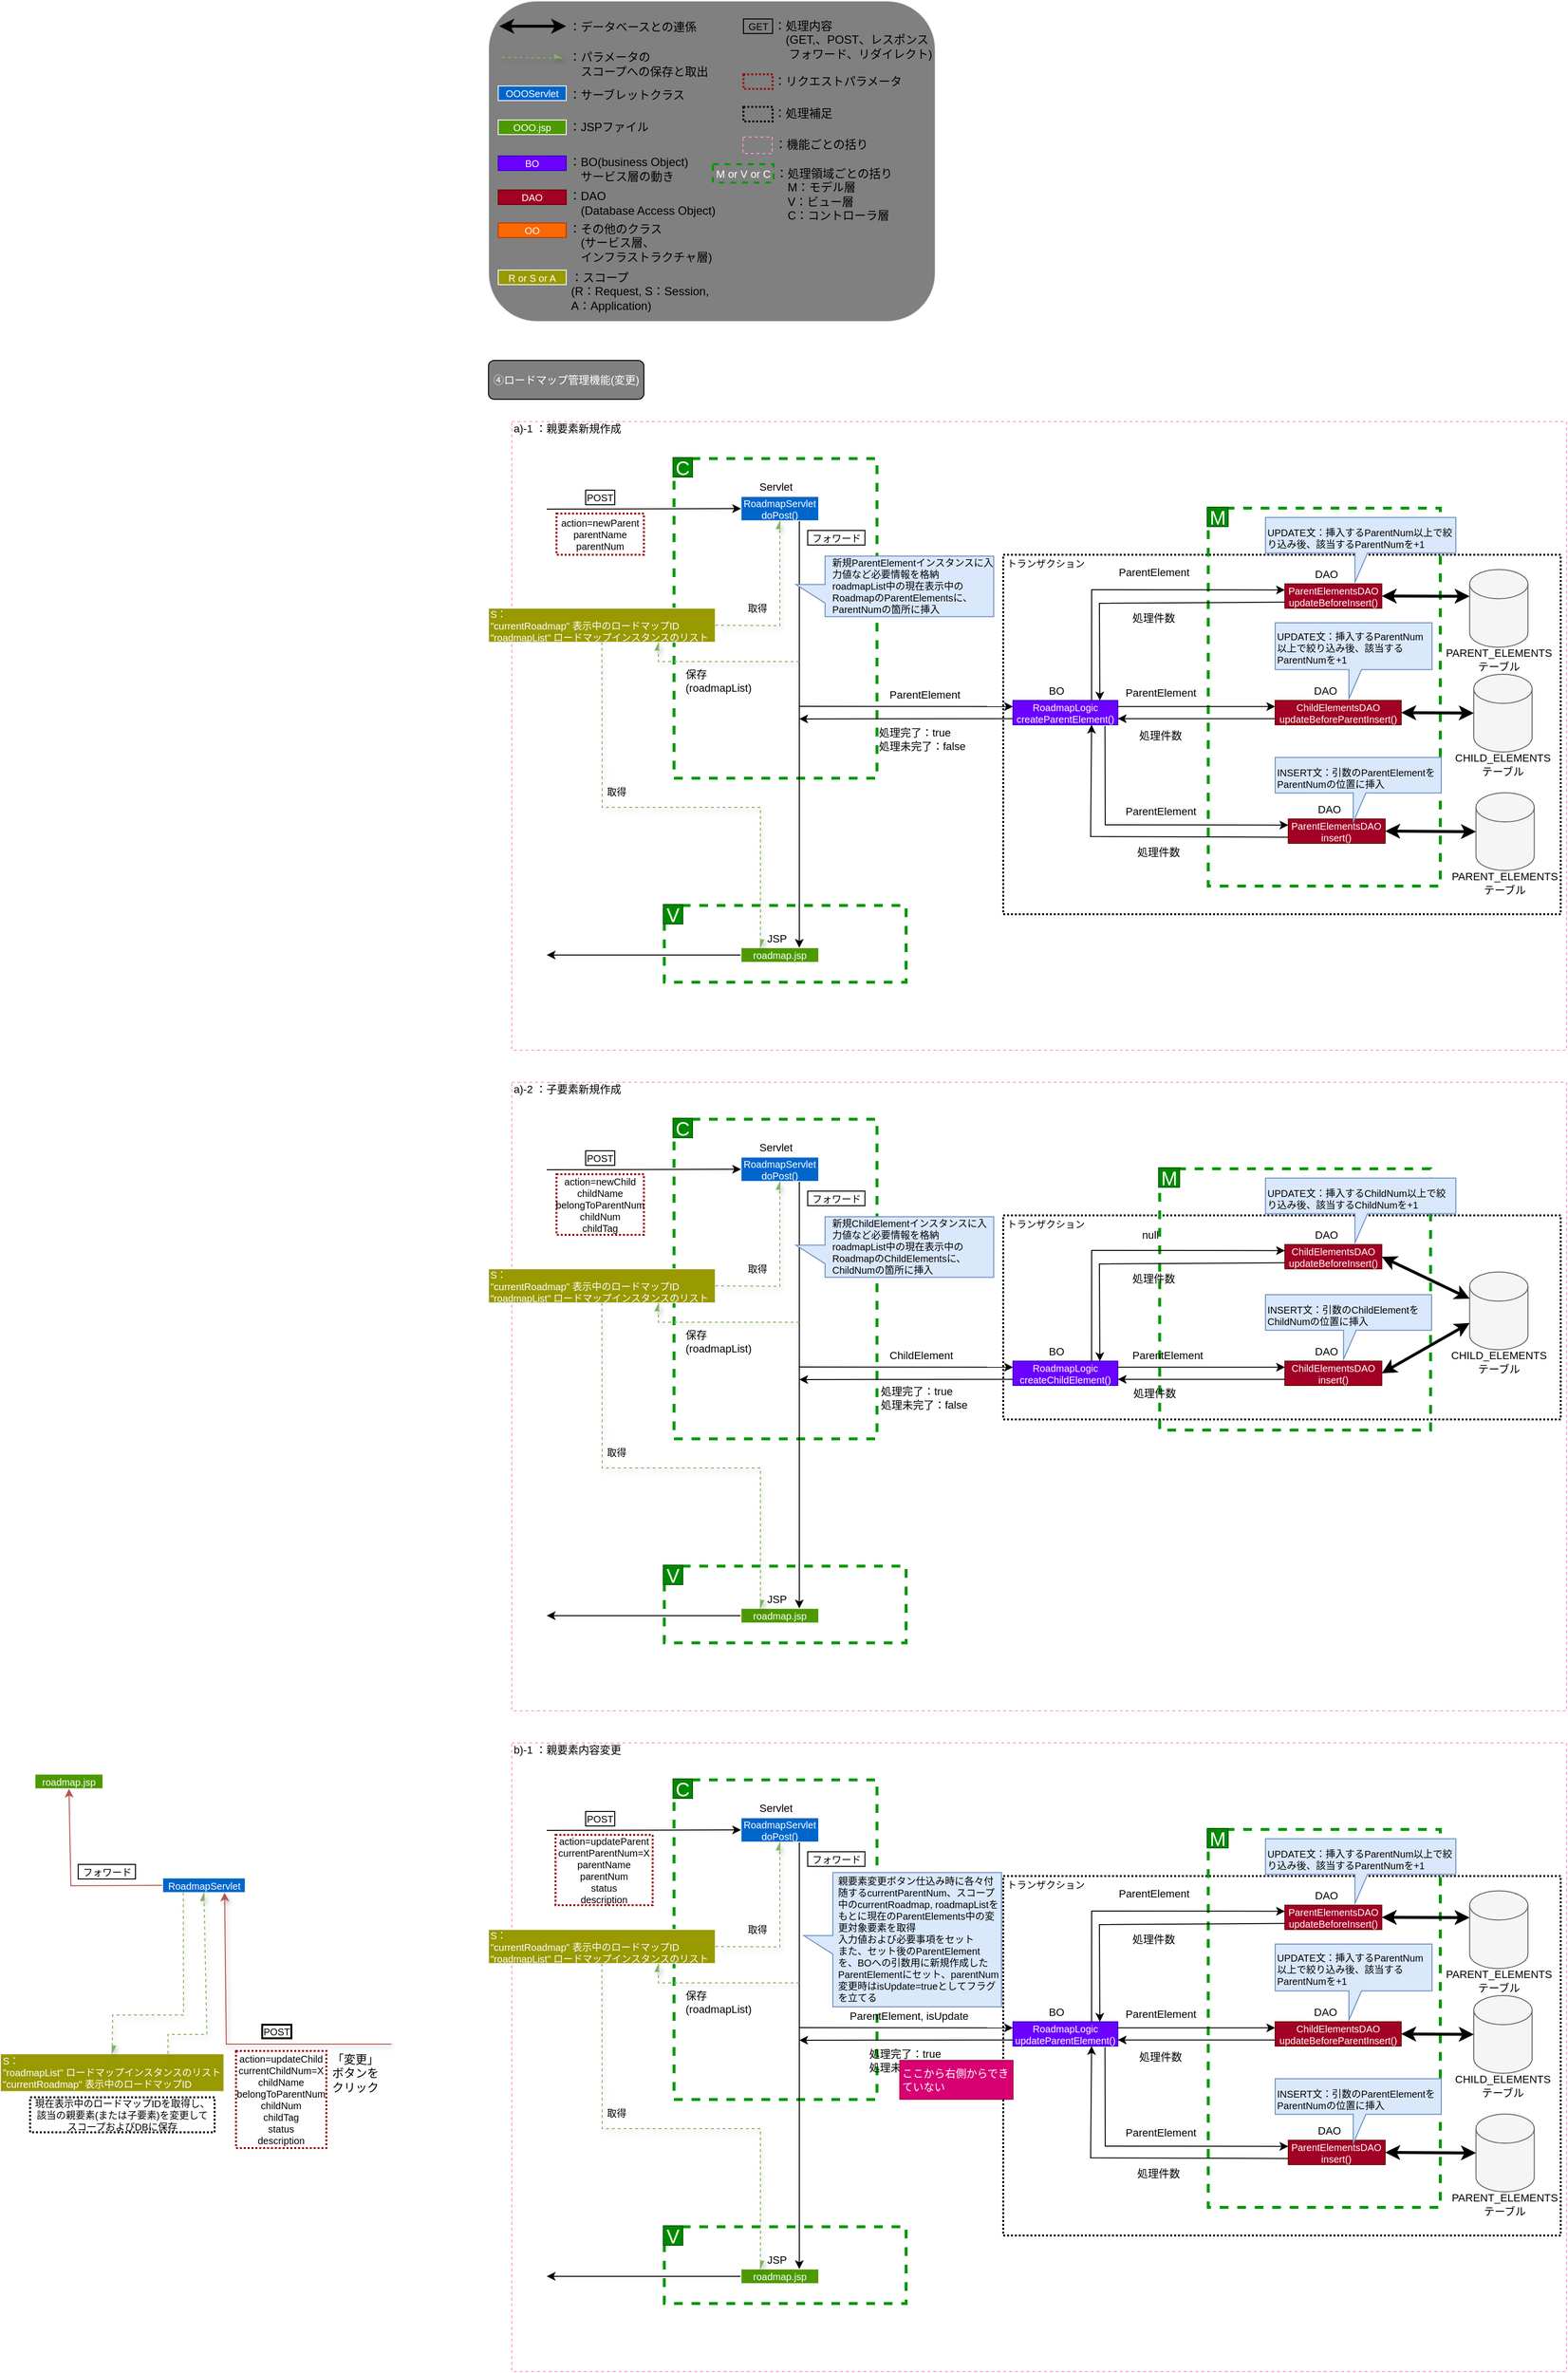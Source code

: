 <mxfile>
    <diagram name="基本アーキテクチャ図(2)" id="kNQ7hPWD0Lw1mM555jFB">
        <mxGraphModel dx="1910" dy="1524" grid="1" gridSize="10" guides="1" tooltips="1" connect="1" arrows="1" fold="1" page="0" pageScale="1" pageWidth="827" pageHeight="1169" math="0" shadow="0">
            <root>
                <mxCell id="fxQP5-2Rpk5uUzQ9qzvW-0"/>
                <mxCell id="0" value="枠組み" style="" parent="fxQP5-2Rpk5uUzQ9qzvW-0"/>
                <mxCell id="2062" value="" style="group" vertex="1" connectable="0" parent="0">
                    <mxGeometry x="-236" y="80" width="1086" height="650" as="geometry"/>
                </mxCell>
                <mxCell id="2063" value="" style="rounded=0;whiteSpace=wrap;html=1;labelBackgroundColor=none;fontSize=11;fillColor=none;dashed=1;container=0;strokeColor=#FF99CC;" vertex="1" parent="2062">
                    <mxGeometry y="3" width="1086" height="647" as="geometry"/>
                </mxCell>
                <mxCell id="2064" value="&lt;font style=&quot;font-size: 11px;&quot;&gt;a)-1 ：親要素新規作成&lt;/font&gt;" style="text;strokeColor=none;align=left;fillColor=none;html=1;verticalAlign=middle;whiteSpace=wrap;rounded=0;labelBackgroundColor=none;fontSize=10;" vertex="1" parent="2062">
                    <mxGeometry width="276" height="20" as="geometry"/>
                </mxCell>
                <mxCell id="2109" value="" style="text;strokeColor=default;align=center;fillColor=none;html=1;verticalAlign=middle;whiteSpace=wrap;rounded=0;labelBackgroundColor=none;fontSize=10;dashed=1;strokeWidth=2;perimeterSpacing=0;dashPattern=1 1;glass=1;container=0;" vertex="1" parent="2062">
                    <mxGeometry x="506" y="140" width="574" height="370" as="geometry"/>
                </mxCell>
                <mxCell id="2066" value="" style="group" vertex="1" connectable="0" parent="0">
                    <mxGeometry x="480" y="171" width="280" height="580" as="geometry"/>
                </mxCell>
                <mxCell id="2067" value="&lt;div style=&quot;&quot;&gt;&lt;br&gt;&lt;/div&gt;" style="rounded=0;whiteSpace=wrap;html=1;labelBackgroundColor=none;strokeColor=#009900;fontSize=11;fontColor=#FFFFFF;fillColor=none;dashed=1;strokeWidth=3;align=right;labelPosition=left;verticalLabelPosition=top;verticalAlign=bottom;" vertex="1" parent="2066">
                    <mxGeometry x="1.08" y="1" width="238.92" height="389" as="geometry"/>
                </mxCell>
                <mxCell id="2068" value="M" style="text;strokeColor=#005700;align=center;fillColor=#008a00;html=1;verticalAlign=middle;whiteSpace=wrap;rounded=0;labelBackgroundColor=none;fontSize=20;fontColor=#ffffff;" vertex="1" parent="2066">
                    <mxGeometry width="21.577" height="20" as="geometry"/>
                </mxCell>
                <mxCell id="2069" value="" style="group" vertex="1" connectable="0" parent="0">
                    <mxGeometry x="-80" y="580" width="250" height="171" as="geometry"/>
                </mxCell>
                <mxCell id="2070" value="&lt;div style=&quot;&quot;&gt;&lt;br&gt;&lt;/div&gt;" style="rounded=0;whiteSpace=wrap;html=1;labelBackgroundColor=none;strokeColor=#009900;fontSize=11;fontColor=#FFFFFF;fillColor=none;dashed=1;strokeWidth=3;align=right;labelPosition=left;verticalLabelPosition=top;verticalAlign=bottom;" vertex="1" parent="2069">
                    <mxGeometry x="1" y="1" width="249" height="79" as="geometry"/>
                </mxCell>
                <mxCell id="2071" value="V" style="text;strokeColor=#005700;align=center;fillColor=#008a00;html=1;verticalAlign=middle;whiteSpace=wrap;rounded=0;labelBackgroundColor=none;fontSize=20;fontColor=#ffffff;" vertex="1" parent="2069">
                    <mxGeometry width="20" height="20" as="geometry"/>
                </mxCell>
                <mxCell id="2072" value="" style="group" vertex="1" connectable="0" parent="0">
                    <mxGeometry x="-70" y="120" width="250" height="360" as="geometry"/>
                </mxCell>
                <mxCell id="2073" value="&lt;div style=&quot;&quot;&gt;&lt;br&gt;&lt;/div&gt;" style="rounded=0;whiteSpace=wrap;html=1;labelBackgroundColor=none;strokeColor=#009900;fontSize=11;fontColor=#FFFFFF;fillColor=none;dashed=1;strokeWidth=3;align=right;labelPosition=left;verticalLabelPosition=top;verticalAlign=bottom;" vertex="1" parent="2072">
                    <mxGeometry x="1" y="1" width="209" height="329" as="geometry"/>
                </mxCell>
                <mxCell id="2074" value="C" style="text;strokeColor=#005700;align=center;fillColor=#008a00;html=1;verticalAlign=middle;whiteSpace=wrap;rounded=0;labelBackgroundColor=none;fontSize=20;fontColor=#ffffff;" vertex="1" parent="2072">
                    <mxGeometry width="20" height="20" as="geometry"/>
                </mxCell>
                <mxCell id="2110" value="トランザクション" style="text;strokeColor=none;align=center;fillColor=none;html=1;verticalAlign=middle;whiteSpace=wrap;rounded=0;labelBackgroundColor=none;fontSize=10;" vertex="1" parent="0">
                    <mxGeometry x="269" y="221" width="90" height="15" as="geometry"/>
                </mxCell>
                <mxCell id="2200" value="" style="group" vertex="1" connectable="0" parent="0">
                    <mxGeometry x="-236" y="760" width="1086" height="650" as="geometry"/>
                </mxCell>
                <mxCell id="2201" value="" style="rounded=0;whiteSpace=wrap;html=1;labelBackgroundColor=none;fontSize=11;fillColor=none;dashed=1;container=0;strokeColor=#FF99CC;" vertex="1" parent="2200">
                    <mxGeometry y="3" width="1086" height="647" as="geometry"/>
                </mxCell>
                <mxCell id="2202" value="&lt;font style=&quot;font-size: 11px;&quot;&gt;a)-2 ：子要素新規作成&lt;/font&gt;" style="text;strokeColor=none;align=left;fillColor=none;html=1;verticalAlign=middle;whiteSpace=wrap;rounded=0;labelBackgroundColor=none;fontSize=10;" vertex="1" parent="2200">
                    <mxGeometry width="276" height="20" as="geometry"/>
                </mxCell>
                <mxCell id="2203" value="" style="text;strokeColor=default;align=center;fillColor=none;html=1;verticalAlign=middle;whiteSpace=wrap;rounded=0;labelBackgroundColor=none;fontSize=10;dashed=1;strokeWidth=2;perimeterSpacing=0;dashPattern=1 1;glass=1;container=0;" vertex="1" parent="2200">
                    <mxGeometry x="506" y="140" width="574" height="210" as="geometry"/>
                </mxCell>
                <mxCell id="2204" value="" style="group" vertex="1" connectable="0" parent="0">
                    <mxGeometry x="430" y="851" width="280" height="580" as="geometry"/>
                </mxCell>
                <mxCell id="2205" value="&lt;div style=&quot;&quot;&gt;&lt;br&gt;&lt;/div&gt;" style="rounded=0;whiteSpace=wrap;html=1;labelBackgroundColor=none;strokeColor=#009900;fontSize=11;fontColor=#FFFFFF;fillColor=none;dashed=1;strokeWidth=3;align=right;labelPosition=left;verticalLabelPosition=top;verticalAlign=bottom;" vertex="1" parent="2204">
                    <mxGeometry x="1.08" y="1" width="278.92" height="269" as="geometry"/>
                </mxCell>
                <mxCell id="2206" value="M" style="text;strokeColor=#005700;align=center;fillColor=#008a00;html=1;verticalAlign=middle;whiteSpace=wrap;rounded=0;labelBackgroundColor=none;fontSize=20;fontColor=#ffffff;" vertex="1" parent="2204">
                    <mxGeometry width="21.577" height="20" as="geometry"/>
                </mxCell>
                <mxCell id="2207" value="&lt;div style=&quot;&quot;&gt;&lt;br&gt;&lt;/div&gt;" style="rounded=0;whiteSpace=wrap;html=1;labelBackgroundColor=none;strokeColor=#009900;fontSize=11;fontColor=#FFFFFF;fillColor=none;dashed=1;strokeWidth=3;align=right;labelPosition=left;verticalLabelPosition=top;verticalAlign=bottom;" vertex="1" parent="0">
                    <mxGeometry x="-79" y="1261" width="249" height="79" as="geometry"/>
                </mxCell>
                <mxCell id="2208" value="&lt;div style=&quot;&quot;&gt;&lt;br&gt;&lt;/div&gt;" style="rounded=0;whiteSpace=wrap;html=1;labelBackgroundColor=none;strokeColor=#009900;fontSize=11;fontColor=#FFFFFF;fillColor=none;dashed=1;strokeWidth=3;align=right;labelPosition=left;verticalLabelPosition=top;verticalAlign=bottom;" vertex="1" parent="0">
                    <mxGeometry x="-69" y="801" width="209" height="329" as="geometry"/>
                </mxCell>
                <mxCell id="2209" value="トランザクション" style="text;strokeColor=none;align=center;fillColor=none;html=1;verticalAlign=middle;whiteSpace=wrap;rounded=0;labelBackgroundColor=none;fontSize=10;" vertex="1" parent="0">
                    <mxGeometry x="269" y="901" width="90" height="15" as="geometry"/>
                </mxCell>
                <mxCell id="2210" value="" style="group" vertex="1" connectable="0" parent="0">
                    <mxGeometry x="-80" y="1260" width="250" height="171" as="geometry"/>
                </mxCell>
                <mxCell id="2211" value="V" style="text;strokeColor=#005700;align=center;fillColor=#008a00;html=1;verticalAlign=middle;whiteSpace=wrap;rounded=0;labelBackgroundColor=none;fontSize=20;fontColor=#ffffff;" vertex="1" parent="2210">
                    <mxGeometry width="20" height="20" as="geometry"/>
                </mxCell>
                <mxCell id="2212" value="" style="group" vertex="1" connectable="0" parent="0">
                    <mxGeometry x="-70" y="800" width="250" height="360" as="geometry"/>
                </mxCell>
                <mxCell id="2213" value="C" style="text;strokeColor=#005700;align=center;fillColor=#008a00;html=1;verticalAlign=middle;whiteSpace=wrap;rounded=0;labelBackgroundColor=none;fontSize=20;fontColor=#ffffff;" vertex="1" parent="2212">
                    <mxGeometry width="20" height="20" as="geometry"/>
                </mxCell>
                <mxCell id="2345" value="" style="group" vertex="1" connectable="0" parent="0">
                    <mxGeometry x="-236" y="1440" width="1086" height="650" as="geometry"/>
                </mxCell>
                <mxCell id="2346" value="" style="rounded=0;whiteSpace=wrap;html=1;labelBackgroundColor=none;fontSize=11;fillColor=none;dashed=1;container=0;strokeColor=#FF99CC;" vertex="1" parent="2345">
                    <mxGeometry y="3" width="1086" height="647" as="geometry"/>
                </mxCell>
                <mxCell id="2347" value="&lt;font style=&quot;font-size: 11px;&quot;&gt;b)-1 ：親要素内容変更&lt;/font&gt;" style="text;strokeColor=none;align=left;fillColor=none;html=1;verticalAlign=middle;whiteSpace=wrap;rounded=0;labelBackgroundColor=none;fontSize=10;" vertex="1" parent="2345">
                    <mxGeometry width="276" height="20" as="geometry"/>
                </mxCell>
                <mxCell id="2348" value="" style="text;strokeColor=default;align=center;fillColor=none;html=1;verticalAlign=middle;whiteSpace=wrap;rounded=0;labelBackgroundColor=none;fontSize=10;dashed=1;strokeWidth=2;perimeterSpacing=0;dashPattern=1 1;glass=1;container=0;" vertex="1" parent="2345">
                    <mxGeometry x="506" y="140" width="574" height="370" as="geometry"/>
                </mxCell>
                <mxCell id="2349" value="&lt;div style=&quot;&quot;&gt;&lt;br&gt;&lt;/div&gt;" style="rounded=0;whiteSpace=wrap;html=1;labelBackgroundColor=none;strokeColor=#009900;fontSize=11;fontColor=#FFFFFF;fillColor=none;dashed=1;strokeWidth=3;align=right;labelPosition=left;verticalLabelPosition=top;verticalAlign=bottom;" vertex="1" parent="0">
                    <mxGeometry x="481.08" y="1532" width="238.92" height="389" as="geometry"/>
                </mxCell>
                <mxCell id="2350" value="M" style="text;strokeColor=#005700;align=center;fillColor=#008a00;html=1;verticalAlign=middle;whiteSpace=wrap;rounded=0;labelBackgroundColor=none;fontSize=20;fontColor=#ffffff;" vertex="1" parent="0">
                    <mxGeometry x="480" y="1531" width="21.577" height="20" as="geometry"/>
                </mxCell>
                <mxCell id="2351" value="&lt;div style=&quot;&quot;&gt;&lt;br&gt;&lt;/div&gt;" style="rounded=0;whiteSpace=wrap;html=1;labelBackgroundColor=none;strokeColor=#009900;fontSize=11;fontColor=#FFFFFF;fillColor=none;dashed=1;strokeWidth=3;align=right;labelPosition=left;verticalLabelPosition=top;verticalAlign=bottom;" vertex="1" parent="0">
                    <mxGeometry x="-79" y="1941" width="249" height="79" as="geometry"/>
                </mxCell>
                <mxCell id="2352" value="V" style="text;strokeColor=#005700;align=center;fillColor=#008a00;html=1;verticalAlign=middle;whiteSpace=wrap;rounded=0;labelBackgroundColor=none;fontSize=20;fontColor=#ffffff;" vertex="1" parent="0">
                    <mxGeometry x="-80" y="1940" width="20" height="20" as="geometry"/>
                </mxCell>
                <mxCell id="2353" value="&lt;div style=&quot;&quot;&gt;&lt;br&gt;&lt;/div&gt;" style="rounded=0;whiteSpace=wrap;html=1;labelBackgroundColor=none;strokeColor=#009900;fontSize=11;fontColor=#FFFFFF;fillColor=none;dashed=1;strokeWidth=3;align=right;labelPosition=left;verticalLabelPosition=top;verticalAlign=bottom;" vertex="1" parent="0">
                    <mxGeometry x="-69" y="1481" width="209" height="329" as="geometry"/>
                </mxCell>
                <mxCell id="2354" value="C" style="text;strokeColor=#005700;align=center;fillColor=#008a00;html=1;verticalAlign=middle;whiteSpace=wrap;rounded=0;labelBackgroundColor=none;fontSize=20;fontColor=#ffffff;" vertex="1" parent="0">
                    <mxGeometry x="-70" y="1480" width="20" height="20" as="geometry"/>
                </mxCell>
                <mxCell id="2355" value="トランザクション" style="text;strokeColor=none;align=center;fillColor=none;html=1;verticalAlign=middle;whiteSpace=wrap;rounded=0;labelBackgroundColor=none;fontSize=10;" vertex="1" parent="0">
                    <mxGeometry x="269" y="1581" width="90" height="15" as="geometry"/>
                </mxCell>
                <mxCell id="fxQP5-2Rpk5uUzQ9qzvW-1" style="" parent="fxQP5-2Rpk5uUzQ9qzvW-0"/>
                <mxCell id="n8tdfDY55hou1CKn_ImN-23" value="④ロードマップ管理機能(変更)" style="rounded=1;whiteSpace=wrap;html=1;labelBackgroundColor=none;strokeColor=default;fontSize=11;fontColor=#FFFFFF;fillColor=#808080;" parent="fxQP5-2Rpk5uUzQ9qzvW-1" vertex="1">
                    <mxGeometry x="-260" y="20" width="160" height="40" as="geometry"/>
                </mxCell>
                <mxCell id="fxQP5-2Rpk5uUzQ9qzvW-98" value="" style="group" parent="fxQP5-2Rpk5uUzQ9qzvW-1" vertex="1" connectable="0">
                    <mxGeometry x="-260" y="-350" width="473.5" height="330" as="geometry"/>
                </mxCell>
                <mxCell id="fxQP5-2Rpk5uUzQ9qzvW-99" value="" style="rounded=1;whiteSpace=wrap;html=1;labelBackgroundColor=none;fillStyle=auto;strokeColor=#F0F0F0;fontFamily=Helvetica;fontSize=10;fontColor=#FFFFFF;fillColor=#808080;container=0;" parent="fxQP5-2Rpk5uUzQ9qzvW-98" vertex="1">
                    <mxGeometry width="460" height="330" as="geometry"/>
                </mxCell>
                <mxCell id="fxQP5-2Rpk5uUzQ9qzvW-100" value="" style="rounded=0;whiteSpace=wrap;html=1;labelBackgroundColor=none;strokeColor=#FF99CC;fontSize=11;fontColor=#FFFFFF;fillColor=none;dashed=1;container=0;" parent="fxQP5-2Rpk5uUzQ9qzvW-98" vertex="1">
                    <mxGeometry x="262" y="140" width="30" height="17" as="geometry"/>
                </mxCell>
                <mxCell id="fxQP5-2Rpk5uUzQ9qzvW-101" value="M or V or C" style="rounded=0;whiteSpace=wrap;html=1;labelBackgroundColor=none;strokeColor=#009900;fontSize=11;fontColor=#FFFFFF;fillColor=none;dashed=1;strokeWidth=2;container=0;" parent="fxQP5-2Rpk5uUzQ9qzvW-98" vertex="1">
                    <mxGeometry x="231" y="168" width="62.5" height="19" as="geometry"/>
                </mxCell>
                <mxCell id="fxQP5-2Rpk5uUzQ9qzvW-102" value="&lt;font color=&quot;#ffffff&quot;&gt;OOOServlet&lt;/font&gt;" style="rounded=0;whiteSpace=wrap;html=1;labelBackgroundColor=none;fillStyle=auto;strokeColor=#F0F0F0;fontFamily=Helvetica;fontSize=10;fontColor=#007FFF;fillColor=#0066CC;container=0;" parent="fxQP5-2Rpk5uUzQ9qzvW-98" vertex="1">
                    <mxGeometry x="10" y="87.5" width="70" height="15" as="geometry"/>
                </mxCell>
                <mxCell id="fxQP5-2Rpk5uUzQ9qzvW-103" value="：サーブレットクラス" style="text;strokeColor=none;align=left;fillColor=none;html=1;verticalAlign=middle;whiteSpace=wrap;rounded=0;labelBackgroundColor=none;container=0;" parent="fxQP5-2Rpk5uUzQ9qzvW-98" vertex="1">
                    <mxGeometry x="81" y="82" width="129" height="30" as="geometry"/>
                </mxCell>
                <mxCell id="fxQP5-2Rpk5uUzQ9qzvW-104" value="&lt;font color=&quot;#ffffff&quot;&gt;OOO.jsp&lt;/font&gt;" style="rounded=0;whiteSpace=wrap;html=1;labelBackgroundColor=none;fillStyle=auto;strokeColor=#F0F0F0;fontFamily=Helvetica;fontSize=10;fontColor=#007FFF;fillColor=#4D9900;container=0;" parent="fxQP5-2Rpk5uUzQ9qzvW-98" vertex="1">
                    <mxGeometry x="10" y="122.5" width="70" height="15" as="geometry"/>
                </mxCell>
                <mxCell id="fxQP5-2Rpk5uUzQ9qzvW-105" value="：JSPファイル" style="text;strokeColor=none;align=left;fillColor=none;html=1;verticalAlign=middle;whiteSpace=wrap;rounded=0;labelBackgroundColor=none;container=0;" parent="fxQP5-2Rpk5uUzQ9qzvW-98" vertex="1">
                    <mxGeometry x="81" y="115" width="129" height="30" as="geometry"/>
                </mxCell>
                <mxCell id="fxQP5-2Rpk5uUzQ9qzvW-106" value="&lt;font color=&quot;#ffffff&quot;&gt;R or S or A&lt;/font&gt;" style="rounded=0;whiteSpace=wrap;html=1;labelBackgroundColor=none;fillStyle=auto;strokeColor=#F0F0F0;fontFamily=Helvetica;fontSize=10;fontColor=#007FFF;fillColor=#999900;container=0;" parent="fxQP5-2Rpk5uUzQ9qzvW-98" vertex="1">
                    <mxGeometry x="10" y="277" width="70" height="15" as="geometry"/>
                </mxCell>
                <mxCell id="fxQP5-2Rpk5uUzQ9qzvW-107" value="：スコープ&lt;br&gt;(R：Request, S：Session, A：Application)" style="text;strokeColor=none;align=left;fillColor=none;html=1;verticalAlign=middle;whiteSpace=wrap;rounded=0;labelBackgroundColor=none;container=0;" parent="fxQP5-2Rpk5uUzQ9qzvW-98" vertex="1">
                    <mxGeometry x="82.5" y="277" width="149" height="43" as="geometry"/>
                </mxCell>
                <mxCell id="fxQP5-2Rpk5uUzQ9qzvW-108" value="GET" style="text;strokeColor=default;align=center;fillColor=none;html=1;verticalAlign=middle;whiteSpace=wrap;rounded=0;labelBackgroundColor=none;fontSize=10;container=0;" parent="fxQP5-2Rpk5uUzQ9qzvW-98" vertex="1">
                    <mxGeometry x="262.5" y="18.5" width="30" height="15" as="geometry"/>
                </mxCell>
                <mxCell id="fxQP5-2Rpk5uUzQ9qzvW-109" value="：処理内容&lt;br&gt;　(GET,、POST、レスポンス &lt;br&gt;　 フォワード、リダイレクト)" style="text;strokeColor=none;align=left;fillColor=none;html=1;verticalAlign=middle;whiteSpace=wrap;rounded=0;labelBackgroundColor=none;container=0;" parent="fxQP5-2Rpk5uUzQ9qzvW-98" vertex="1">
                    <mxGeometry x="291.5" y="12" width="180" height="55" as="geometry"/>
                </mxCell>
                <mxCell id="fxQP5-2Rpk5uUzQ9qzvW-110" value="" style="text;strokeColor=#990000;align=center;fillColor=none;html=1;verticalAlign=middle;whiteSpace=wrap;rounded=0;labelBackgroundColor=none;fontSize=10;dashed=1;strokeWidth=2;perimeterSpacing=0;dashPattern=1 1;glass=1;container=0;" parent="fxQP5-2Rpk5uUzQ9qzvW-98" vertex="1">
                    <mxGeometry x="262.5" y="75.5" width="30" height="15" as="geometry"/>
                </mxCell>
                <mxCell id="fxQP5-2Rpk5uUzQ9qzvW-111" value="：リクエストパラメータ" style="text;strokeColor=none;align=left;fillColor=none;html=1;verticalAlign=middle;whiteSpace=wrap;rounded=0;labelBackgroundColor=none;container=0;" parent="fxQP5-2Rpk5uUzQ9qzvW-98" vertex="1">
                    <mxGeometry x="291.5" y="69" width="180" height="28" as="geometry"/>
                </mxCell>
                <mxCell id="fxQP5-2Rpk5uUzQ9qzvW-112" value="" style="text;strokeColor=default;align=center;fillColor=none;html=1;verticalAlign=middle;whiteSpace=wrap;rounded=0;labelBackgroundColor=none;fontSize=10;dashed=1;strokeWidth=2;perimeterSpacing=0;dashPattern=1 1;glass=1;container=0;" parent="fxQP5-2Rpk5uUzQ9qzvW-98" vertex="1">
                    <mxGeometry x="262.5" y="109" width="30" height="15" as="geometry"/>
                </mxCell>
                <mxCell id="fxQP5-2Rpk5uUzQ9qzvW-113" value="：処理補足" style="text;strokeColor=none;align=left;fillColor=none;html=1;verticalAlign=middle;whiteSpace=wrap;rounded=0;labelBackgroundColor=none;container=0;" parent="fxQP5-2Rpk5uUzQ9qzvW-98" vertex="1">
                    <mxGeometry x="291.5" y="102" width="180" height="28" as="geometry"/>
                </mxCell>
                <mxCell id="fxQP5-2Rpk5uUzQ9qzvW-114" value="：パラメータの&lt;br&gt;　スコープへの保存と取出" style="text;strokeColor=none;align=left;fillColor=none;html=1;verticalAlign=middle;whiteSpace=wrap;rounded=0;labelBackgroundColor=none;container=0;" parent="fxQP5-2Rpk5uUzQ9qzvW-98" vertex="1">
                    <mxGeometry x="81" y="50" width="169" height="30" as="geometry"/>
                </mxCell>
                <mxCell id="fxQP5-2Rpk5uUzQ9qzvW-115" value="" style="endArrow=async;html=1;rounded=0;shadow=1;labelBackgroundColor=default;strokeColor=#82b366;fontFamily=Helvetica;fontSize=10;fontColor=#FFFFFF;shape=connector;strokeWidth=1;startArrow=none;startFill=0;fillColor=#d5e8d4;jumpStyle=line;jumpSize=10;entryX=0;entryY=0.25;entryDx=0;entryDy=0;dashed=1;endFill=1;" parent="fxQP5-2Rpk5uUzQ9qzvW-98" edge="1">
                    <mxGeometry width="50" height="50" relative="1" as="geometry">
                        <mxPoint x="14" y="58" as="sourcePoint"/>
                        <mxPoint x="76" y="58.875" as="targetPoint"/>
                    </mxGeometry>
                </mxCell>
                <mxCell id="fxQP5-2Rpk5uUzQ9qzvW-116" value="：機能ごとの括り" style="text;strokeColor=none;align=left;fillColor=none;html=1;verticalAlign=middle;whiteSpace=wrap;rounded=0;labelBackgroundColor=none;container=0;" parent="fxQP5-2Rpk5uUzQ9qzvW-98" vertex="1">
                    <mxGeometry x="292.5" y="133.5" width="180" height="28" as="geometry"/>
                </mxCell>
                <mxCell id="fxQP5-2Rpk5uUzQ9qzvW-117" value="：処理領域ごとの括り&lt;br&gt;　M：モデル層&lt;br&gt;　V：ビュー層&lt;br&gt;　C：コントローラ層" style="text;strokeColor=none;align=left;fillColor=none;html=1;verticalAlign=middle;whiteSpace=wrap;rounded=0;labelBackgroundColor=none;container=0;" parent="fxQP5-2Rpk5uUzQ9qzvW-98" vertex="1">
                    <mxGeometry x="293.5" y="148" width="180" height="102" as="geometry"/>
                </mxCell>
                <mxCell id="fxQP5-2Rpk5uUzQ9qzvW-118" value="" style="endArrow=classic;startArrow=classic;html=1;rounded=0;fontSize=10;jumpStyle=line;jumpSize=10;strokeWidth=3;" parent="fxQP5-2Rpk5uUzQ9qzvW-98" edge="1">
                    <mxGeometry width="50" height="50" relative="1" as="geometry">
                        <mxPoint x="11" y="26" as="sourcePoint"/>
                        <mxPoint x="80" y="26" as="targetPoint"/>
                    </mxGeometry>
                </mxCell>
                <mxCell id="fxQP5-2Rpk5uUzQ9qzvW-119" value="：データベースとの連係" style="text;strokeColor=none;align=left;fillColor=none;html=1;verticalAlign=middle;whiteSpace=wrap;rounded=0;labelBackgroundColor=none;container=0;" parent="fxQP5-2Rpk5uUzQ9qzvW-98" vertex="1">
                    <mxGeometry x="81" y="20" width="159" height="13" as="geometry"/>
                </mxCell>
                <mxCell id="fxQP5-2Rpk5uUzQ9qzvW-120" value="&lt;font color=&quot;#ffffff&quot;&gt;BO&lt;/font&gt;" style="rounded=0;whiteSpace=wrap;html=1;labelBackgroundColor=none;fillStyle=auto;strokeColor=#3700CC;fontFamily=Helvetica;fontSize=10;fontColor=#ffffff;fillColor=#6a00ff;container=0;" parent="fxQP5-2Rpk5uUzQ9qzvW-98" vertex="1">
                    <mxGeometry x="10" y="159.5" width="70" height="15" as="geometry"/>
                </mxCell>
                <mxCell id="fxQP5-2Rpk5uUzQ9qzvW-121" value="：BO(business Object)&lt;br&gt;　サービス層の動き" style="text;strokeColor=none;align=left;fillColor=none;html=1;verticalAlign=middle;whiteSpace=wrap;rounded=0;labelBackgroundColor=none;container=0;" parent="fxQP5-2Rpk5uUzQ9qzvW-98" vertex="1">
                    <mxGeometry x="81" y="158" width="129" height="30" as="geometry"/>
                </mxCell>
                <mxCell id="fxQP5-2Rpk5uUzQ9qzvW-122" value="&lt;font color=&quot;#ffffff&quot;&gt;DAO&lt;/font&gt;" style="rounded=0;whiteSpace=wrap;html=1;labelBackgroundColor=none;fillStyle=auto;strokeColor=#6F0000;fontFamily=Helvetica;fontSize=10;fontColor=#ffffff;fillColor=#a20025;container=0;" parent="fxQP5-2Rpk5uUzQ9qzvW-98" vertex="1">
                    <mxGeometry x="10" y="194.5" width="70" height="15" as="geometry"/>
                </mxCell>
                <mxCell id="fxQP5-2Rpk5uUzQ9qzvW-123" value="：DAO&lt;br&gt;　(Database Access Object)" style="text;strokeColor=none;align=left;fillColor=none;html=1;verticalAlign=middle;whiteSpace=wrap;rounded=0;labelBackgroundColor=none;container=0;" parent="fxQP5-2Rpk5uUzQ9qzvW-98" vertex="1">
                    <mxGeometry x="81" y="193" width="169" height="30" as="geometry"/>
                </mxCell>
                <mxCell id="fxQP5-2Rpk5uUzQ9qzvW-124" value="&lt;font color=&quot;#ffffff&quot;&gt;OO&lt;/font&gt;" style="rounded=0;whiteSpace=wrap;html=1;labelBackgroundColor=none;fillStyle=auto;strokeColor=#C73500;fontFamily=Helvetica;fontSize=10;fillColor=#fa6800;container=0;fontColor=#000000;" parent="fxQP5-2Rpk5uUzQ9qzvW-98" vertex="1">
                    <mxGeometry x="10" y="228.5" width="70" height="15" as="geometry"/>
                </mxCell>
                <mxCell id="fxQP5-2Rpk5uUzQ9qzvW-125" value="：その他のクラス&lt;br&gt;　(サービス層、&lt;br&gt;　インフラストラクチャ層)" style="text;strokeColor=none;align=left;fillColor=none;html=1;verticalAlign=middle;whiteSpace=wrap;rounded=0;labelBackgroundColor=none;container=0;" parent="fxQP5-2Rpk5uUzQ9qzvW-98" vertex="1">
                    <mxGeometry x="81" y="227" width="169" height="43" as="geometry"/>
                </mxCell>
                <mxCell id="1973" style="edgeStyle=none;html=1;entryX=0;entryY=0.5;entryDx=0;entryDy=0;fontSize=10;fillColor=none;" edge="1" parent="fxQP5-2Rpk5uUzQ9qzvW-1" target="2000">
                    <mxGeometry relative="1" as="geometry">
                        <mxPoint x="-200" y="173" as="sourcePoint"/>
                        <mxPoint x="-106" y="180" as="targetPoint"/>
                    </mxGeometry>
                </mxCell>
                <mxCell id="1976" style="edgeStyle=none;rounded=0;html=1;exitX=0;exitY=0.5;exitDx=0;exitDy=0;fontSize=11;fontColor=#000000;" edge="1" parent="fxQP5-2Rpk5uUzQ9qzvW-1" source="2005">
                    <mxGeometry relative="1" as="geometry">
                        <mxPoint x="-200" y="632" as="targetPoint"/>
                    </mxGeometry>
                </mxCell>
                <mxCell id="1992" style="edgeStyle=none;rounded=0;html=1;exitX=0.75;exitY=1;exitDx=0;exitDy=0;entryX=0.75;entryY=0;entryDx=0;entryDy=0;fontSize=11;fontColor=#000000;fillColor=none;" edge="1" parent="fxQP5-2Rpk5uUzQ9qzvW-1" source="2000" target="2005">
                    <mxGeometry relative="1" as="geometry">
                        <Array as="points"/>
                        <mxPoint x="83.25" y="422.5" as="targetPoint"/>
                    </mxGeometry>
                </mxCell>
                <mxCell id="1998" value="フォワード" style="text;strokeColor=default;align=center;fillColor=none;html=1;verticalAlign=middle;whiteSpace=wrap;rounded=0;labelBackgroundColor=none;fontSize=10;" vertex="1" parent="fxQP5-2Rpk5uUzQ9qzvW-1">
                    <mxGeometry x="68.63" y="195" width="59" height="15" as="geometry"/>
                </mxCell>
                <mxCell id="1999" value="" style="group" vertex="1" connectable="0" parent="fxQP5-2Rpk5uUzQ9qzvW-1">
                    <mxGeometry y="140" width="80" height="45" as="geometry"/>
                </mxCell>
                <mxCell id="2000" value="&lt;span style=&quot;color: rgb(255, 255, 255);&quot;&gt;RoadmapServlet&lt;/span&gt;&lt;font color=&quot;#ffffff&quot;&gt;&lt;br&gt;doPost()&lt;br&gt;&lt;/font&gt;" style="rounded=0;whiteSpace=wrap;html=1;labelBackgroundColor=none;fillStyle=auto;strokeColor=#F0F0F0;fontFamily=Helvetica;fontSize=10;fontColor=#007FFF;fillColor=#0066CC;" vertex="1" parent="1999">
                    <mxGeometry y="20" width="80" height="25" as="geometry"/>
                </mxCell>
                <mxCell id="2001" value="&lt;span style=&quot;font-size: 11px;&quot;&gt;Servlet&lt;/span&gt;" style="text;strokeColor=none;align=left;fillColor=none;html=1;verticalAlign=middle;whiteSpace=wrap;rounded=0;labelBackgroundColor=none;fontSize=10;" vertex="1" parent="1999">
                    <mxGeometry x="17" width="46" height="20" as="geometry"/>
                </mxCell>
                <mxCell id="2002" value="&lt;span style=&quot;font-size: 11px;&quot;&gt;保存&lt;br&gt;(roadmapList)&lt;br&gt;&lt;/span&gt;" style="text;strokeColor=none;align=left;fillColor=none;html=1;verticalAlign=middle;whiteSpace=wrap;rounded=0;labelBackgroundColor=none;fontSize=10;" vertex="1" parent="fxQP5-2Rpk5uUzQ9qzvW-1">
                    <mxGeometry x="-59" y="335" width="80" height="30" as="geometry"/>
                </mxCell>
                <mxCell id="2003" value="" style="endArrow=async;html=1;rounded=0;shadow=1;labelBackgroundColor=default;strokeColor=#82b366;fontFamily=Helvetica;fontSize=10;fontColor=#FFFFFF;shape=connector;strokeWidth=1;startArrow=none;startFill=0;fillColor=#d5e8d4;jumpStyle=line;jumpSize=10;entryX=0.75;entryY=1;entryDx=0;entryDy=0;dashed=1;endFill=1;" edge="1" parent="fxQP5-2Rpk5uUzQ9qzvW-1" target="2012">
                    <mxGeometry width="50" height="50" relative="1" as="geometry">
                        <mxPoint x="60" y="330" as="sourcePoint"/>
                        <mxPoint x="131.75" y="310.875" as="targetPoint"/>
                        <Array as="points">
                            <mxPoint x="-85" y="330"/>
                        </Array>
                    </mxGeometry>
                </mxCell>
                <mxCell id="2004" value="" style="group" vertex="1" connectable="0" parent="fxQP5-2Rpk5uUzQ9qzvW-1">
                    <mxGeometry x="40" y="604.5" width="80" height="35" as="geometry"/>
                </mxCell>
                <mxCell id="2005" value="&lt;span style=&quot;color: rgb(255, 255, 255);&quot;&gt;roadmap.jsp&lt;/span&gt;" style="rounded=0;whiteSpace=wrap;html=1;labelBackgroundColor=none;fillStyle=auto;strokeColor=#F0F0F0;fontFamily=Helvetica;fontSize=10;fontColor=#007FFF;fillColor=#4D9900;" vertex="1" parent="2004">
                    <mxGeometry x="-40" y="20" width="80" height="15" as="geometry"/>
                </mxCell>
                <mxCell id="2006" value="&lt;span style=&quot;font-size: 11px;&quot;&gt;JSP&lt;/span&gt;" style="text;strokeColor=none;align=left;fillColor=none;html=1;verticalAlign=middle;whiteSpace=wrap;rounded=0;labelBackgroundColor=none;fontSize=10;" vertex="1" parent="2004">
                    <mxGeometry x="-15" width="30" height="20" as="geometry"/>
                </mxCell>
                <mxCell id="2007" value="" style="group" vertex="1" connectable="0" parent="fxQP5-2Rpk5uUzQ9qzvW-1">
                    <mxGeometry x="60" y="220" width="200" height="134.39" as="geometry"/>
                </mxCell>
                <mxCell id="2008" value="&lt;font color=&quot;#000000&quot;&gt;&lt;br&gt;&lt;/font&gt;" style="shape=callout;whiteSpace=wrap;html=1;perimeter=calloutPerimeter;fontSize=11;fillColor=#dae8fc;strokeColor=#6c8ebf;base=19;position2=0.47;size=30;position=0.47;align=left;rotation=90;" vertex="1" parent="2007">
                    <mxGeometry x="67.12" y="-69.28" width="62.48" height="203.67" as="geometry"/>
                </mxCell>
                <mxCell id="2009" value="新規ParentElementインスタンスに入力値など必要情報を格納&lt;br&gt;roadmapList中の現在表示中のRoadmapのParentElementsに、ParentNumの箇所に挿入" style="text;strokeColor=none;align=left;fillColor=none;html=1;verticalAlign=middle;whiteSpace=wrap;rounded=0;labelBackgroundColor=none;fontSize=10;fontColor=#000000;" vertex="1" parent="2007">
                    <mxGeometry x="32.32" y="6.34" width="167.68" height="52.28" as="geometry"/>
                </mxCell>
                <mxCell id="2010" value="action=newParent&lt;br&gt;parentName&lt;br&gt;parentNum" style="text;strokeColor=#990000;align=center;fillColor=none;html=1;verticalAlign=middle;whiteSpace=wrap;rounded=0;labelBackgroundColor=none;fontSize=10;dashed=1;strokeWidth=2;perimeterSpacing=0;dashPattern=1 1;glass=1;" vertex="1" parent="fxQP5-2Rpk5uUzQ9qzvW-1">
                    <mxGeometry x="-190" y="177.63" width="90" height="42.37" as="geometry"/>
                </mxCell>
                <mxCell id="2011" value="POST" style="text;strokeColor=default;align=center;fillColor=none;html=1;verticalAlign=middle;whiteSpace=wrap;rounded=0;labelBackgroundColor=none;fontSize=10;" vertex="1" parent="fxQP5-2Rpk5uUzQ9qzvW-1">
                    <mxGeometry x="-160" y="153.5" width="30" height="15" as="geometry"/>
                </mxCell>
                <mxCell id="2012" value="&lt;font color=&quot;#ffffff&quot;&gt;S：&lt;br&gt;&lt;/font&gt;&lt;span style=&quot;color: rgb(255, 255, 255);&quot;&gt;&quot;currentRoadmap&quot; 表示中のロードマップID&lt;/span&gt;&lt;span style=&quot;color: rgb(255, 255, 255);&quot;&gt;&lt;br&gt;&lt;/span&gt;&lt;span style=&quot;color: rgb(255, 255, 255);&quot;&gt;&quot;roadmapList&quot; ロードマップインスタンスのリスト&lt;/span&gt;&lt;span style=&quot;color: rgb(255, 255, 255);&quot;&gt;&lt;br&gt;&lt;/span&gt;" style="rounded=0;whiteSpace=wrap;html=1;labelBackgroundColor=none;fillStyle=auto;strokeColor=#F0F0F0;fontFamily=Helvetica;fontSize=10;fontColor=#007FFF;fillColor=#999900;align=left;" vertex="1" parent="fxQP5-2Rpk5uUzQ9qzvW-1">
                    <mxGeometry x="-260" y="275" width="233.5" height="35" as="geometry"/>
                </mxCell>
                <mxCell id="2013" value="" style="endArrow=async;html=1;rounded=0;shadow=1;labelBackgroundColor=default;strokeColor=#82b366;fontFamily=Helvetica;fontSize=10;fontColor=#FFFFFF;shape=connector;strokeWidth=1;startArrow=none;startFill=0;fillColor=#d5e8d4;jumpStyle=line;jumpSize=10;entryX=0.5;entryY=1;entryDx=0;entryDy=0;dashed=1;endFill=1;exitX=1;exitY=0.5;exitDx=0;exitDy=0;" edge="1" parent="fxQP5-2Rpk5uUzQ9qzvW-1" source="2012" target="2000">
                    <mxGeometry width="50" height="50" relative="1" as="geometry">
                        <mxPoint x="110" y="220" as="sourcePoint"/>
                        <mxPoint x="172" y="220.875" as="targetPoint"/>
                        <Array as="points">
                            <mxPoint x="40" y="293"/>
                        </Array>
                    </mxGeometry>
                </mxCell>
                <mxCell id="2014" value="取得" style="text;strokeColor=none;align=left;fillColor=none;html=1;verticalAlign=middle;whiteSpace=wrap;rounded=0;labelBackgroundColor=none;fontSize=10;" vertex="1" parent="fxQP5-2Rpk5uUzQ9qzvW-1">
                    <mxGeometry x="5" y="260" width="30" height="30" as="geometry"/>
                </mxCell>
                <mxCell id="2015" value="" style="group" vertex="1" connectable="0" parent="fxQP5-2Rpk5uUzQ9qzvW-1">
                    <mxGeometry x="280" y="350" width="107.93" height="40" as="geometry"/>
                </mxCell>
                <mxCell id="2016" value="&lt;span style=&quot;font-size: 11px;&quot;&gt;BO&lt;/span&gt;" style="text;strokeColor=none;align=left;fillColor=none;html=1;verticalAlign=middle;whiteSpace=wrap;rounded=0;labelBackgroundColor=none;fontSize=10;" vertex="1" parent="2015">
                    <mxGeometry x="34.665" width="38.608" height="20" as="geometry"/>
                </mxCell>
                <mxCell id="2017" value="&lt;span style=&quot;text-align: start;&quot;&gt;&lt;font face=&quot;monospace&quot; color=&quot;rgba(0, 0, 0, 0)&quot;&gt;&lt;span style=&quot;font-size: 0px;&quot;&gt;%3CmxGraphModel%3E%3Croot%3E%3CmxCell%20id%3D%220%22%2F%3E%3CmxCell%20id%3D%221%22%20parent%3D%220%22%2F%3E%3CmxCell%20id%3D%222%22%20value%3D%22%26lt%3Bfont%20color%3D%26quot%3B%23ffffff%26quot%3B%26gt%3BS%EF%BC%9A%26lt%3Bbr%26gt%3B%26lt%3B%2Ffont%26gt%3B%26lt%3Bspan%20style%3D%26quot%3Bcolor%3A%20rgb(255%2C%20255%2C%20255)%3B%26quot%3B%26gt%3B%26quot%3BuserId%26quot%3B%20%E3%83%A6%E3%83%BC%E3%82%B6%E3%83%BCID%26lt%3Bbr%26gt%3B%26lt%3B%2Fspan%26gt%3B%22%20style%3D%22rounded%3D0%3BwhiteSpace%3Dwrap%3Bhtml%3D1%3BlabelBackgroundColor%3Dnone%3BfillStyle%3Dauto%3BstrokeColor%3D%23F0F0F0%3BfontFamily%3DHelvetica%3BfontSize%3D10%3BfontColor%3D%23007FFF%3BfillColor%3D%23999900%3Balign%3Dleft%3B%22%20vertex%3D%221%22%20parent%3D%221%22%3E%3CmxGeometry%20x%3D%22116.5%22%20y%3D%222320%22%20width%3D%22103.5%22%20height%3D%2230%22%20as%3D%22geometry%22%2F%3E%3C%2FmxCell%3E%3C%2Froot%3E%3C%2FmxGraphModel%3Edaaaaaa&lt;/span&gt;&lt;/font&gt;&lt;/span&gt;&lt;span style=&quot;background-color: initial;&quot;&gt;RoadmapLogic&lt;/span&gt;&lt;span style=&quot;text-align: start;&quot;&gt;&lt;font face=&quot;monospace&quot; color=&quot;rgba(0, 0, 0, 0)&quot;&gt;&lt;span style=&quot;font-size: 0px;&quot;&gt;&lt;br&gt;&lt;/span&gt;&lt;/font&gt;&lt;/span&gt;&lt;font color=&quot;#ffffff&quot;&gt;createParentElement()&lt;br&gt;&lt;/font&gt;" style="rounded=0;whiteSpace=wrap;html=1;labelBackgroundColor=none;fillStyle=auto;strokeColor=#3700CC;fontFamily=Helvetica;fontSize=10;fontColor=#ffffff;fillColor=#6a00ff;container=0;" vertex="1" parent="2015">
                    <mxGeometry y="20" width="107.93" height="25" as="geometry"/>
                </mxCell>
                <mxCell id="2018" style="edgeStyle=none;html=1;exitX=0;exitY=0.75;exitDx=0;exitDy=0;" edge="1" parent="fxQP5-2Rpk5uUzQ9qzvW-1" source="2017">
                    <mxGeometry relative="1" as="geometry">
                        <mxPoint x="60" y="389" as="targetPoint"/>
                    </mxGeometry>
                </mxCell>
                <mxCell id="2019" style="edgeStyle=none;html=1;entryX=0;entryY=0.25;entryDx=0;entryDy=0;" edge="1" parent="fxQP5-2Rpk5uUzQ9qzvW-1" target="2017">
                    <mxGeometry relative="1" as="geometry">
                        <mxPoint x="70" y="399" as="targetPoint"/>
                        <mxPoint x="60" y="376.0" as="sourcePoint"/>
                    </mxGeometry>
                </mxCell>
                <mxCell id="2020" value="" style="group" vertex="1" connectable="0" parent="fxQP5-2Rpk5uUzQ9qzvW-1">
                    <mxGeometry x="563.49" y="472" width="99.75" height="40" as="geometry"/>
                </mxCell>
                <mxCell id="2021" value="ParentElementsDAO&lt;br&gt;insert()" style="rounded=0;whiteSpace=wrap;html=1;labelBackgroundColor=none;fillStyle=auto;strokeColor=#6F0000;fontFamily=Helvetica;fontSize=10;fontColor=#ffffff;fillColor=#a20025;container=0;" vertex="1" parent="2020">
                    <mxGeometry y="20" width="99.75" height="25" as="geometry"/>
                </mxCell>
                <mxCell id="2022" value="&lt;span style=&quot;font-size: 11px;&quot;&gt;DAO&lt;/span&gt;" style="text;strokeColor=none;align=left;fillColor=none;html=1;verticalAlign=middle;whiteSpace=wrap;rounded=0;labelBackgroundColor=none;fontSize=10;" vertex="1" parent="2020">
                    <mxGeometry x="28.948" width="41.853" height="20" as="geometry"/>
                </mxCell>
                <mxCell id="2029" value="" style="group" vertex="1" connectable="0" parent="fxQP5-2Rpk5uUzQ9qzvW-1">
                    <mxGeometry x="743.75" y="230.25" width="73" height="111.75" as="geometry"/>
                </mxCell>
                <mxCell id="2030" value="" style="shape=cylinder3;whiteSpace=wrap;html=1;boundedLbl=1;backgroundOutline=1;size=15;fontSize=11;fillColor=#f5f5f5;fontColor=#333333;strokeColor=#666666;" vertex="1" parent="2029">
                    <mxGeometry x="6.5" y="5" width="60" height="80" as="geometry"/>
                </mxCell>
                <mxCell id="2031" value="&lt;span style=&quot;font-size: 11px;&quot;&gt;PARENT_ELEMENTS&lt;br&gt;テーブル&lt;br&gt;&lt;/span&gt;" style="text;strokeColor=none;align=center;fillColor=none;html=1;verticalAlign=middle;whiteSpace=wrap;rounded=0;labelBackgroundColor=none;fontSize=10;" vertex="1" parent="2029">
                    <mxGeometry y="87.75" width="73" height="20" as="geometry"/>
                </mxCell>
                <mxCell id="2039" value="" style="endArrow=classic;startArrow=classic;html=1;rounded=0;fontSize=10;jumpStyle=line;jumpSize=10;strokeWidth=3;exitX=1;exitY=0.5;exitDx=0;exitDy=0;entryX=0;entryY=0.5;entryDx=0;entryDy=0;entryPerimeter=0;" edge="1" parent="fxQP5-2Rpk5uUzQ9qzvW-1" source="2021" target="2180">
                    <mxGeometry width="50" height="50" relative="1" as="geometry">
                        <mxPoint x="723.94" y="383" as="sourcePoint"/>
                        <mxPoint x="760.25" y="420" as="targetPoint"/>
                    </mxGeometry>
                </mxCell>
                <mxCell id="2041" value="&lt;span style=&quot;font-size: 11px;&quot;&gt;ParentElement&lt;/span&gt;" style="text;strokeColor=none;align=left;fillColor=none;html=1;verticalAlign=middle;whiteSpace=wrap;rounded=0;labelBackgroundColor=none;fontSize=10;" vertex="1" parent="fxQP5-2Rpk5uUzQ9qzvW-1">
                    <mxGeometry x="150.75" y="354" width="56.5" height="20" as="geometry"/>
                </mxCell>
                <mxCell id="2042" value="&lt;span style=&quot;font-size: 11px;&quot;&gt;処理完了：true&lt;br&gt;処理未完了：false&lt;br&gt;&lt;/span&gt;" style="text;strokeColor=none;align=left;fillColor=none;html=1;verticalAlign=middle;whiteSpace=wrap;rounded=0;labelBackgroundColor=none;fontSize=10;" vertex="1" parent="fxQP5-2Rpk5uUzQ9qzvW-1">
                    <mxGeometry x="140" y="400" width="96.5" height="20" as="geometry"/>
                </mxCell>
                <mxCell id="2050" value="&lt;span style=&quot;font-size: 11px;&quot;&gt;ParentElement&lt;/span&gt;" style="text;strokeColor=none;align=left;fillColor=none;html=1;verticalAlign=middle;whiteSpace=wrap;rounded=0;labelBackgroundColor=none;fontSize=10;" vertex="1" parent="fxQP5-2Rpk5uUzQ9qzvW-1">
                    <mxGeometry x="393.96" y="474" width="89.92" height="20" as="geometry"/>
                </mxCell>
                <mxCell id="2054" value="" style="group" vertex="1" connectable="0" parent="fxQP5-2Rpk5uUzQ9qzvW-1">
                    <mxGeometry x="550" y="427" width="180" height="68.25" as="geometry"/>
                </mxCell>
                <mxCell id="2055" value="&lt;font color=&quot;#000000&quot;&gt;&lt;br&gt;&lt;/font&gt;" style="shape=callout;whiteSpace=wrap;html=1;perimeter=calloutPerimeter;fontSize=11;fillColor=#dae8fc;strokeColor=#6c8ebf;base=13;position2=0.47;size=30;position=0.47;align=left;" vertex="1" parent="2054">
                    <mxGeometry y="1.665" width="171.0" height="66.585" as="geometry"/>
                </mxCell>
                <mxCell id="2056" value="INSERT文：引数のParentElementをParentNumの位置に挿入" style="text;strokeColor=none;align=left;fillColor=none;html=1;verticalAlign=middle;whiteSpace=wrap;rounded=0;labelBackgroundColor=none;fontSize=10;fontColor=#000000;" vertex="1" parent="2054">
                    <mxGeometry y="0.741" width="168.0" height="44.386" as="geometry"/>
                </mxCell>
                <mxCell id="2060" value="&lt;span style=&quot;font-size: 11px;&quot;&gt;処理件数&lt;/span&gt;" style="text;strokeColor=none;align=left;fillColor=none;html=1;verticalAlign=middle;whiteSpace=wrap;rounded=0;labelBackgroundColor=none;fontSize=10;" vertex="1" parent="fxQP5-2Rpk5uUzQ9qzvW-1">
                    <mxGeometry x="405.86" y="515.5" width="56.5" height="20" as="geometry"/>
                </mxCell>
                <mxCell id="2079" value="" style="endArrow=async;html=1;rounded=0;shadow=1;labelBackgroundColor=default;strokeColor=#82b366;fontFamily=Helvetica;fontSize=10;fontColor=#FFFFFF;shape=connector;strokeWidth=1;startArrow=none;startFill=0;fillColor=#d5e8d4;jumpStyle=line;jumpSize=10;entryX=0.25;entryY=0;entryDx=0;entryDy=0;dashed=1;endFill=1;exitX=0.5;exitY=1;exitDx=0;exitDy=0;" edge="1" parent="fxQP5-2Rpk5uUzQ9qzvW-1" source="2012" target="2005">
                    <mxGeometry width="50" height="50" relative="1" as="geometry">
                        <mxPoint x="-132" y="420" as="sourcePoint"/>
                        <mxPoint x="-70" y="420.875" as="targetPoint"/>
                        <Array as="points">
                            <mxPoint x="-143" y="480"/>
                            <mxPoint x="20" y="480"/>
                        </Array>
                    </mxGeometry>
                </mxCell>
                <mxCell id="2080" value="取得" style="text;strokeColor=none;align=left;fillColor=none;html=1;verticalAlign=middle;whiteSpace=wrap;rounded=0;labelBackgroundColor=none;fontSize=10;" vertex="1" parent="fxQP5-2Rpk5uUzQ9qzvW-1">
                    <mxGeometry x="-140" y="449.13" width="30" height="30" as="geometry"/>
                </mxCell>
                <mxCell id="2092" style="edgeStyle=none;html=1;exitX=0.878;exitY=1.048;exitDx=0;exitDy=0;entryX=0;entryY=0.25;entryDx=0;entryDy=0;exitPerimeter=0;rounded=0;" edge="1" parent="fxQP5-2Rpk5uUzQ9qzvW-1" source="2017" target="2021">
                    <mxGeometry relative="1" as="geometry">
                        <Array as="points">
                            <mxPoint x="375" y="498"/>
                        </Array>
                    </mxGeometry>
                </mxCell>
                <mxCell id="2093" style="edgeStyle=none;html=1;exitX=0;exitY=0.75;exitDx=0;exitDy=0;entryX=0.75;entryY=1;entryDx=0;entryDy=0;rounded=0;" edge="1" parent="fxQP5-2Rpk5uUzQ9qzvW-1" source="2021" target="2017">
                    <mxGeometry relative="1" as="geometry">
                        <Array as="points">
                            <mxPoint x="360" y="510"/>
                        </Array>
                    </mxGeometry>
                </mxCell>
                <mxCell id="2094" value="" style="group" vertex="1" connectable="0" parent="fxQP5-2Rpk5uUzQ9qzvW-1">
                    <mxGeometry x="560" y="230" width="99.75" height="40" as="geometry"/>
                </mxCell>
                <mxCell id="2095" value="ParentElementsDAO&lt;br&gt;updateBeforeInsert()" style="rounded=0;whiteSpace=wrap;html=1;labelBackgroundColor=none;fillStyle=auto;strokeColor=#6F0000;fontFamily=Helvetica;fontSize=10;fontColor=#ffffff;fillColor=#a20025;container=0;" vertex="1" parent="2094">
                    <mxGeometry y="20" width="99.75" height="25" as="geometry"/>
                </mxCell>
                <mxCell id="2096" value="&lt;span style=&quot;font-size: 11px;&quot;&gt;DAO&lt;/span&gt;" style="text;strokeColor=none;align=left;fillColor=none;html=1;verticalAlign=middle;whiteSpace=wrap;rounded=0;labelBackgroundColor=none;fontSize=10;" vertex="1" parent="2094">
                    <mxGeometry x="28.948" width="41.853" height="20" as="geometry"/>
                </mxCell>
                <mxCell id="2100" value="" style="endArrow=classic;startArrow=classic;html=1;rounded=0;fontSize=10;jumpStyle=line;jumpSize=10;strokeWidth=3;exitX=1;exitY=0.5;exitDx=0;exitDy=0;entryX=0;entryY=0;entryDx=0;entryDy=27.5;entryPerimeter=0;" edge="1" source="2095" target="2030" parent="fxQP5-2Rpk5uUzQ9qzvW-1">
                    <mxGeometry width="50" height="50" relative="1" as="geometry">
                        <mxPoint x="723.94" y="263" as="sourcePoint"/>
                        <mxPoint x="750.25" y="262" as="targetPoint"/>
                    </mxGeometry>
                </mxCell>
                <mxCell id="2101" value="" style="group" vertex="1" connectable="0" parent="fxQP5-2Rpk5uUzQ9qzvW-1">
                    <mxGeometry x="540" y="180" width="206.31" height="68.25" as="geometry"/>
                </mxCell>
                <mxCell id="2102" value="&lt;font color=&quot;#000000&quot;&gt;&lt;br&gt;&lt;/font&gt;" style="shape=callout;whiteSpace=wrap;html=1;perimeter=calloutPerimeter;fontSize=11;fillColor=#dae8fc;strokeColor=#6c8ebf;base=13;position2=0.47;size=30;position=0.47;align=left;" vertex="1" parent="2101">
                    <mxGeometry y="1.665" width="195.994" height="66.585" as="geometry"/>
                </mxCell>
                <mxCell id="2103" value="UPDATE文：挿入するParentNum以上で絞り込み後、該当するParentNumを+1" style="text;strokeColor=none;align=left;fillColor=none;html=1;verticalAlign=middle;whiteSpace=wrap;rounded=0;labelBackgroundColor=none;fontSize=10;fontColor=#000000;" vertex="1" parent="2101">
                    <mxGeometry y="0.741" width="192.556" height="44.386" as="geometry"/>
                </mxCell>
                <mxCell id="2104" style="edgeStyle=none;html=1;exitX=0.75;exitY=0;exitDx=0;exitDy=0;entryX=0;entryY=0.25;entryDx=0;entryDy=0;rounded=0;" edge="1" parent="fxQP5-2Rpk5uUzQ9qzvW-1" source="2017" target="2095">
                    <mxGeometry relative="1" as="geometry">
                        <Array as="points">
                            <mxPoint x="361" y="256"/>
                        </Array>
                    </mxGeometry>
                </mxCell>
                <mxCell id="2105" style="edgeStyle=none;rounded=0;html=1;exitX=0;exitY=0.75;exitDx=0;exitDy=0;entryX=0.829;entryY=-0.004;entryDx=0;entryDy=0;entryPerimeter=0;" edge="1" parent="fxQP5-2Rpk5uUzQ9qzvW-1" source="2095" target="2017">
                    <mxGeometry relative="1" as="geometry">
                        <Array as="points">
                            <mxPoint x="369" y="270"/>
                        </Array>
                    </mxGeometry>
                </mxCell>
                <mxCell id="2106" value="&lt;span style=&quot;font-size: 11px;&quot;&gt;処理件数&lt;/span&gt;" style="text;strokeColor=none;align=left;fillColor=none;html=1;verticalAlign=middle;whiteSpace=wrap;rounded=0;labelBackgroundColor=none;fontSize=10;" vertex="1" parent="fxQP5-2Rpk5uUzQ9qzvW-1">
                    <mxGeometry x="401.19" y="275" width="56.5" height="20" as="geometry"/>
                </mxCell>
                <mxCell id="2125" style="edgeStyle=none;html=1;entryX=0;entryY=0.5;entryDx=0;entryDy=0;fontSize=10;fillColor=none;" edge="1" target="2130" parent="fxQP5-2Rpk5uUzQ9qzvW-1">
                    <mxGeometry relative="1" as="geometry">
                        <mxPoint x="-200" y="853" as="sourcePoint"/>
                        <mxPoint x="-106" y="860" as="targetPoint"/>
                    </mxGeometry>
                </mxCell>
                <mxCell id="2126" style="edgeStyle=none;rounded=0;html=1;exitX=0;exitY=0.5;exitDx=0;exitDy=0;fontSize=11;fontColor=#000000;" edge="1" source="2135" parent="fxQP5-2Rpk5uUzQ9qzvW-1">
                    <mxGeometry relative="1" as="geometry">
                        <mxPoint x="-200" y="1312" as="targetPoint"/>
                    </mxGeometry>
                </mxCell>
                <mxCell id="2127" style="edgeStyle=none;rounded=0;html=1;exitX=0.75;exitY=1;exitDx=0;exitDy=0;entryX=0.75;entryY=0;entryDx=0;entryDy=0;fontSize=11;fontColor=#000000;fillColor=none;" edge="1" source="2130" target="2135" parent="fxQP5-2Rpk5uUzQ9qzvW-1">
                    <mxGeometry relative="1" as="geometry">
                        <Array as="points"/>
                        <mxPoint x="83.25" y="1102.5" as="targetPoint"/>
                    </mxGeometry>
                </mxCell>
                <mxCell id="2128" value="フォワード" style="text;strokeColor=default;align=center;fillColor=none;html=1;verticalAlign=middle;whiteSpace=wrap;rounded=0;labelBackgroundColor=none;fontSize=10;" vertex="1" parent="fxQP5-2Rpk5uUzQ9qzvW-1">
                    <mxGeometry x="68.63" y="875" width="59" height="15" as="geometry"/>
                </mxCell>
                <mxCell id="2129" value="" style="group" vertex="1" connectable="0" parent="fxQP5-2Rpk5uUzQ9qzvW-1">
                    <mxGeometry y="820" width="80" height="45" as="geometry"/>
                </mxCell>
                <mxCell id="2130" value="&lt;span style=&quot;color: rgb(255, 255, 255);&quot;&gt;RoadmapServlet&lt;/span&gt;&lt;font color=&quot;#ffffff&quot;&gt;&lt;br&gt;doPost()&lt;br&gt;&lt;/font&gt;" style="rounded=0;whiteSpace=wrap;html=1;labelBackgroundColor=none;fillStyle=auto;strokeColor=#F0F0F0;fontFamily=Helvetica;fontSize=10;fontColor=#007FFF;fillColor=#0066CC;" vertex="1" parent="2129">
                    <mxGeometry y="20" width="80" height="25" as="geometry"/>
                </mxCell>
                <mxCell id="2131" value="&lt;span style=&quot;font-size: 11px;&quot;&gt;Servlet&lt;/span&gt;" style="text;strokeColor=none;align=left;fillColor=none;html=1;verticalAlign=middle;whiteSpace=wrap;rounded=0;labelBackgroundColor=none;fontSize=10;" vertex="1" parent="2129">
                    <mxGeometry x="17" width="46" height="20" as="geometry"/>
                </mxCell>
                <mxCell id="2132" value="&lt;span style=&quot;font-size: 11px;&quot;&gt;保存&lt;br&gt;(roadmapList)&lt;br&gt;&lt;/span&gt;" style="text;strokeColor=none;align=left;fillColor=none;html=1;verticalAlign=middle;whiteSpace=wrap;rounded=0;labelBackgroundColor=none;fontSize=10;" vertex="1" parent="fxQP5-2Rpk5uUzQ9qzvW-1">
                    <mxGeometry x="-59" y="1015" width="80" height="30" as="geometry"/>
                </mxCell>
                <mxCell id="2133" value="" style="endArrow=async;html=1;rounded=0;shadow=1;labelBackgroundColor=default;strokeColor=#82b366;fontFamily=Helvetica;fontSize=10;fontColor=#FFFFFF;shape=connector;strokeWidth=1;startArrow=none;startFill=0;fillColor=#d5e8d4;jumpStyle=line;jumpSize=10;entryX=0.75;entryY=1;entryDx=0;entryDy=0;dashed=1;endFill=1;" edge="1" target="2142" parent="fxQP5-2Rpk5uUzQ9qzvW-1">
                    <mxGeometry width="50" height="50" relative="1" as="geometry">
                        <mxPoint x="60" y="1010" as="sourcePoint"/>
                        <mxPoint x="131.75" y="990.875" as="targetPoint"/>
                        <Array as="points">
                            <mxPoint x="-85" y="1010"/>
                        </Array>
                    </mxGeometry>
                </mxCell>
                <mxCell id="2134" value="" style="group" vertex="1" connectable="0" parent="fxQP5-2Rpk5uUzQ9qzvW-1">
                    <mxGeometry x="40" y="1284.5" width="80" height="35" as="geometry"/>
                </mxCell>
                <mxCell id="2135" value="&lt;span style=&quot;color: rgb(255, 255, 255);&quot;&gt;roadmap.jsp&lt;/span&gt;" style="rounded=0;whiteSpace=wrap;html=1;labelBackgroundColor=none;fillStyle=auto;strokeColor=#F0F0F0;fontFamily=Helvetica;fontSize=10;fontColor=#007FFF;fillColor=#4D9900;" vertex="1" parent="2134">
                    <mxGeometry x="-40" y="20" width="80" height="15" as="geometry"/>
                </mxCell>
                <mxCell id="2136" value="&lt;span style=&quot;font-size: 11px;&quot;&gt;JSP&lt;/span&gt;" style="text;strokeColor=none;align=left;fillColor=none;html=1;verticalAlign=middle;whiteSpace=wrap;rounded=0;labelBackgroundColor=none;fontSize=10;" vertex="1" parent="2134">
                    <mxGeometry x="-15" width="30" height="20" as="geometry"/>
                </mxCell>
                <mxCell id="2137" value="" style="group" vertex="1" connectable="0" parent="fxQP5-2Rpk5uUzQ9qzvW-1">
                    <mxGeometry x="60" y="900" width="200" height="134.39" as="geometry"/>
                </mxCell>
                <mxCell id="2138" value="&lt;font color=&quot;#000000&quot;&gt;&lt;br&gt;&lt;/font&gt;" style="shape=callout;whiteSpace=wrap;html=1;perimeter=calloutPerimeter;fontSize=11;fillColor=#dae8fc;strokeColor=#6c8ebf;base=19;position2=0.47;size=30;position=0.47;align=left;rotation=90;" vertex="1" parent="2137">
                    <mxGeometry x="67.12" y="-69.28" width="62.48" height="203.67" as="geometry"/>
                </mxCell>
                <mxCell id="2139" value="新規ChildElementインスタンスに入力値など必要情報を格納&lt;br&gt;roadmapList中の現在表示中のRoadmapのChildElementsに、ChildNumの箇所に挿入" style="text;strokeColor=none;align=left;fillColor=none;html=1;verticalAlign=middle;whiteSpace=wrap;rounded=0;labelBackgroundColor=none;fontSize=10;fontColor=#000000;" vertex="1" parent="2137">
                    <mxGeometry x="32.32" y="6.34" width="167.68" height="52.28" as="geometry"/>
                </mxCell>
                <mxCell id="2140" value="action=newChild&lt;br&gt;childName&lt;br&gt;belongToParentNum&lt;br&gt;childNum&lt;br&gt;childTag" style="text;strokeColor=#990000;align=center;fillColor=none;html=1;verticalAlign=middle;whiteSpace=wrap;rounded=0;labelBackgroundColor=none;fontSize=10;dashed=1;strokeWidth=2;perimeterSpacing=0;dashPattern=1 1;glass=1;" vertex="1" parent="fxQP5-2Rpk5uUzQ9qzvW-1">
                    <mxGeometry x="-190" y="857.63" width="90" height="62.37" as="geometry"/>
                </mxCell>
                <mxCell id="2141" value="POST" style="text;strokeColor=default;align=center;fillColor=none;html=1;verticalAlign=middle;whiteSpace=wrap;rounded=0;labelBackgroundColor=none;fontSize=10;" vertex="1" parent="fxQP5-2Rpk5uUzQ9qzvW-1">
                    <mxGeometry x="-160" y="833.5" width="30" height="15" as="geometry"/>
                </mxCell>
                <mxCell id="2142" value="&lt;font color=&quot;#ffffff&quot;&gt;S：&lt;br&gt;&lt;/font&gt;&lt;span style=&quot;color: rgb(255, 255, 255);&quot;&gt;&quot;currentRoadmap&quot; 表示中のロードマップID&lt;/span&gt;&lt;span style=&quot;color: rgb(255, 255, 255);&quot;&gt;&lt;br&gt;&lt;/span&gt;&lt;span style=&quot;color: rgb(255, 255, 255);&quot;&gt;&quot;roadmapList&quot; ロードマップインスタンスのリスト&lt;/span&gt;&lt;span style=&quot;color: rgb(255, 255, 255);&quot;&gt;&lt;br&gt;&lt;/span&gt;" style="rounded=0;whiteSpace=wrap;html=1;labelBackgroundColor=none;fillStyle=auto;strokeColor=#F0F0F0;fontFamily=Helvetica;fontSize=10;fontColor=#007FFF;fillColor=#999900;align=left;" vertex="1" parent="fxQP5-2Rpk5uUzQ9qzvW-1">
                    <mxGeometry x="-260" y="955" width="233.5" height="35" as="geometry"/>
                </mxCell>
                <mxCell id="2143" value="" style="endArrow=async;html=1;rounded=0;shadow=1;labelBackgroundColor=default;strokeColor=#82b366;fontFamily=Helvetica;fontSize=10;fontColor=#FFFFFF;shape=connector;strokeWidth=1;startArrow=none;startFill=0;fillColor=#d5e8d4;jumpStyle=line;jumpSize=10;entryX=0.5;entryY=1;entryDx=0;entryDy=0;dashed=1;endFill=1;exitX=1;exitY=0.5;exitDx=0;exitDy=0;" edge="1" source="2142" target="2130" parent="fxQP5-2Rpk5uUzQ9qzvW-1">
                    <mxGeometry width="50" height="50" relative="1" as="geometry">
                        <mxPoint x="110" y="900" as="sourcePoint"/>
                        <mxPoint x="172" y="900.875" as="targetPoint"/>
                        <Array as="points">
                            <mxPoint x="40" y="973"/>
                        </Array>
                    </mxGeometry>
                </mxCell>
                <mxCell id="2144" value="取得" style="text;strokeColor=none;align=left;fillColor=none;html=1;verticalAlign=middle;whiteSpace=wrap;rounded=0;labelBackgroundColor=none;fontSize=10;" vertex="1" parent="fxQP5-2Rpk5uUzQ9qzvW-1">
                    <mxGeometry x="5" y="940" width="30" height="30" as="geometry"/>
                </mxCell>
                <mxCell id="2145" value="" style="group" vertex="1" connectable="0" parent="fxQP5-2Rpk5uUzQ9qzvW-1">
                    <mxGeometry x="280" y="1030" width="107.93" height="40" as="geometry"/>
                </mxCell>
                <mxCell id="2146" value="&lt;span style=&quot;font-size: 11px;&quot;&gt;BO&lt;/span&gt;" style="text;strokeColor=none;align=left;fillColor=none;html=1;verticalAlign=middle;whiteSpace=wrap;rounded=0;labelBackgroundColor=none;fontSize=10;" vertex="1" parent="2145">
                    <mxGeometry x="34.665" width="38.608" height="20" as="geometry"/>
                </mxCell>
                <mxCell id="2147" value="&lt;span style=&quot;text-align: start;&quot;&gt;&lt;font face=&quot;monospace&quot; color=&quot;rgba(0, 0, 0, 0)&quot;&gt;&lt;span style=&quot;font-size: 0px;&quot;&gt;%3CmxGraphModel%3E%3Croot%3E%3CmxCell%20id%3D%220%22%2F%3E%3CmxCell%20id%3D%221%22%20parent%3D%220%22%2F%3E%3CmxCell%20id%3D%222%22%20value%3D%22%26lt%3Bfont%20color%3D%26quot%3B%23ffffff%26quot%3B%26gt%3BS%EF%BC%9A%26lt%3Bbr%26gt%3B%26lt%3B%2Ffont%26gt%3B%26lt%3Bspan%20style%3D%26quot%3Bcolor%3A%20rgb(255%2C%20255%2C%20255)%3B%26quot%3B%26gt%3B%26quot%3BuserId%26quot%3B%20%E3%83%A6%E3%83%BC%E3%82%B6%E3%83%BCID%26lt%3Bbr%26gt%3B%26lt%3B%2Fspan%26gt%3B%22%20style%3D%22rounded%3D0%3BwhiteSpace%3Dwrap%3Bhtml%3D1%3BlabelBackgroundColor%3Dnone%3BfillStyle%3Dauto%3BstrokeColor%3D%23F0F0F0%3BfontFamily%3DHelvetica%3BfontSize%3D10%3BfontColor%3D%23007FFF%3BfillColor%3D%23999900%3Balign%3Dleft%3B%22%20vertex%3D%221%22%20parent%3D%221%22%3E%3CmxGeometry%20x%3D%22116.5%22%20y%3D%222320%22%20width%3D%22103.5%22%20height%3D%2230%22%20as%3D%22geometry%22%2F%3E%3C%2FmxCell%3E%3C%2Froot%3E%3C%2FmxGraphModel%3Edaaaaaa&lt;/span&gt;&lt;/font&gt;&lt;/span&gt;&lt;span style=&quot;background-color: initial;&quot;&gt;RoadmapLogic&lt;/span&gt;&lt;span style=&quot;text-align: start;&quot;&gt;&lt;font face=&quot;monospace&quot; color=&quot;rgba(0, 0, 0, 0)&quot;&gt;&lt;span style=&quot;font-size: 0px;&quot;&gt;&lt;br&gt;&lt;/span&gt;&lt;/font&gt;&lt;/span&gt;&lt;font color=&quot;#ffffff&quot;&gt;createChildElement()&lt;br&gt;&lt;/font&gt;" style="rounded=0;whiteSpace=wrap;html=1;labelBackgroundColor=none;fillStyle=auto;strokeColor=#3700CC;fontFamily=Helvetica;fontSize=10;fontColor=#ffffff;fillColor=#6a00ff;container=0;" vertex="1" parent="2145">
                    <mxGeometry y="20" width="107.93" height="25" as="geometry"/>
                </mxCell>
                <mxCell id="2148" style="edgeStyle=none;html=1;exitX=0;exitY=0.75;exitDx=0;exitDy=0;" edge="1" source="2147" parent="fxQP5-2Rpk5uUzQ9qzvW-1">
                    <mxGeometry relative="1" as="geometry">
                        <mxPoint x="60" y="1069" as="targetPoint"/>
                    </mxGeometry>
                </mxCell>
                <mxCell id="2149" style="edgeStyle=none;html=1;entryX=0;entryY=0.25;entryDx=0;entryDy=0;" edge="1" target="2147" parent="fxQP5-2Rpk5uUzQ9qzvW-1">
                    <mxGeometry relative="1" as="geometry">
                        <mxPoint x="70" y="1079" as="targetPoint"/>
                        <mxPoint x="60" y="1056" as="sourcePoint"/>
                    </mxGeometry>
                </mxCell>
                <mxCell id="2150" value="" style="group" vertex="1" connectable="0" parent="fxQP5-2Rpk5uUzQ9qzvW-1">
                    <mxGeometry x="560" y="1030" width="99.75" height="40" as="geometry"/>
                </mxCell>
                <mxCell id="2151" value="ChildElementsDAO&lt;br&gt;insert()" style="rounded=0;whiteSpace=wrap;html=1;labelBackgroundColor=none;fillStyle=auto;strokeColor=#6F0000;fontFamily=Helvetica;fontSize=10;fontColor=#ffffff;fillColor=#a20025;container=0;" vertex="1" parent="2150">
                    <mxGeometry y="20" width="99.75" height="25" as="geometry"/>
                </mxCell>
                <mxCell id="2152" value="&lt;span style=&quot;font-size: 11px;&quot;&gt;DAO&lt;/span&gt;" style="text;strokeColor=none;align=left;fillColor=none;html=1;verticalAlign=middle;whiteSpace=wrap;rounded=0;labelBackgroundColor=none;fontSize=10;" vertex="1" parent="2150">
                    <mxGeometry x="28.948" width="41.853" height="20" as="geometry"/>
                </mxCell>
                <mxCell id="2153" value="" style="group" vertex="1" connectable="0" parent="fxQP5-2Rpk5uUzQ9qzvW-1">
                    <mxGeometry x="743.75" y="953.25" width="73" height="111.75" as="geometry"/>
                </mxCell>
                <mxCell id="2154" value="" style="shape=cylinder3;whiteSpace=wrap;html=1;boundedLbl=1;backgroundOutline=1;size=15;fontSize=11;fillColor=#f5f5f5;fontColor=#333333;strokeColor=#666666;" vertex="1" parent="2153">
                    <mxGeometry x="6.5" y="5" width="60" height="80" as="geometry"/>
                </mxCell>
                <mxCell id="2155" value="&lt;span style=&quot;font-size: 11px;&quot;&gt;CHILD_ELEMENTS&lt;br&gt;テーブル&lt;br&gt;&lt;/span&gt;" style="text;strokeColor=none;align=center;fillColor=none;html=1;verticalAlign=middle;whiteSpace=wrap;rounded=0;labelBackgroundColor=none;fontSize=10;" vertex="1" parent="2153">
                    <mxGeometry y="87.75" width="73" height="20" as="geometry"/>
                </mxCell>
                <mxCell id="2156" value="" style="endArrow=classic;startArrow=classic;html=1;rounded=0;fontSize=10;jumpStyle=line;jumpSize=10;strokeWidth=3;exitX=1;exitY=0.5;exitDx=0;exitDy=0;entryX=0;entryY=0;entryDx=0;entryDy=52.5;entryPerimeter=0;" edge="1" source="2151" target="2154" parent="fxQP5-2Rpk5uUzQ9qzvW-1">
                    <mxGeometry width="50" height="50" relative="1" as="geometry">
                        <mxPoint x="723.94" y="1063" as="sourcePoint"/>
                        <mxPoint x="760.25" y="1100" as="targetPoint"/>
                    </mxGeometry>
                </mxCell>
                <mxCell id="2157" value="&lt;span style=&quot;font-size: 11px;&quot;&gt;ChildElement&lt;/span&gt;" style="text;strokeColor=none;align=left;fillColor=none;html=1;verticalAlign=middle;whiteSpace=wrap;rounded=0;labelBackgroundColor=none;fontSize=10;" vertex="1" parent="fxQP5-2Rpk5uUzQ9qzvW-1">
                    <mxGeometry x="150.75" y="1034" width="69.25" height="20" as="geometry"/>
                </mxCell>
                <mxCell id="2158" value="&lt;span style=&quot;font-size: 11px;&quot;&gt;処理完了：true&lt;br&gt;処理未完了：false&lt;br&gt;&lt;/span&gt;" style="text;strokeColor=none;align=left;fillColor=none;html=1;verticalAlign=middle;whiteSpace=wrap;rounded=0;labelBackgroundColor=none;fontSize=10;" vertex="1" parent="fxQP5-2Rpk5uUzQ9qzvW-1">
                    <mxGeometry x="142" y="1078" width="96.5" height="20" as="geometry"/>
                </mxCell>
                <mxCell id="2159" value="&lt;span style=&quot;font-size: 11px;&quot;&gt;ParentElement&lt;/span&gt;" style="text;strokeColor=none;align=left;fillColor=none;html=1;verticalAlign=middle;whiteSpace=wrap;rounded=0;labelBackgroundColor=none;fontSize=10;" vertex="1" parent="fxQP5-2Rpk5uUzQ9qzvW-1">
                    <mxGeometry x="401.19" y="1034.39" width="89.92" height="20" as="geometry"/>
                </mxCell>
                <mxCell id="2160" value="" style="group" vertex="1" connectable="0" parent="fxQP5-2Rpk5uUzQ9qzvW-1">
                    <mxGeometry x="540" y="980" width="180" height="68.25" as="geometry"/>
                </mxCell>
                <mxCell id="2161" value="&lt;font color=&quot;#000000&quot;&gt;&lt;br&gt;&lt;/font&gt;" style="shape=callout;whiteSpace=wrap;html=1;perimeter=calloutPerimeter;fontSize=11;fillColor=#dae8fc;strokeColor=#6c8ebf;base=13;position2=0.47;size=30;position=0.47;align=left;" vertex="1" parent="2160">
                    <mxGeometry y="1.665" width="171.0" height="66.585" as="geometry"/>
                </mxCell>
                <mxCell id="2162" value="INSERT文：引数のChildElementをChildNumの位置に挿入" style="text;strokeColor=none;align=left;fillColor=none;html=1;verticalAlign=middle;whiteSpace=wrap;rounded=0;labelBackgroundColor=none;fontSize=10;fontColor=#000000;" vertex="1" parent="2160">
                    <mxGeometry y="0.741" width="168.0" height="44.386" as="geometry"/>
                </mxCell>
                <mxCell id="2163" value="&lt;span style=&quot;font-size: 11px;&quot;&gt;処理件数&lt;/span&gt;" style="text;strokeColor=none;align=left;fillColor=none;html=1;verticalAlign=middle;whiteSpace=wrap;rounded=0;labelBackgroundColor=none;fontSize=10;" vertex="1" parent="fxQP5-2Rpk5uUzQ9qzvW-1">
                    <mxGeometry x="401.67" y="1073" width="56.5" height="20" as="geometry"/>
                </mxCell>
                <mxCell id="2164" value="" style="endArrow=async;html=1;rounded=0;shadow=1;labelBackgroundColor=default;strokeColor=#82b366;fontFamily=Helvetica;fontSize=10;fontColor=#FFFFFF;shape=connector;strokeWidth=1;startArrow=none;startFill=0;fillColor=#d5e8d4;jumpStyle=line;jumpSize=10;entryX=0.25;entryY=0;entryDx=0;entryDy=0;dashed=1;endFill=1;exitX=0.5;exitY=1;exitDx=0;exitDy=0;" edge="1" source="2142" target="2135" parent="fxQP5-2Rpk5uUzQ9qzvW-1">
                    <mxGeometry width="50" height="50" relative="1" as="geometry">
                        <mxPoint x="-132" y="1100" as="sourcePoint"/>
                        <mxPoint x="-70" y="1100.875" as="targetPoint"/>
                        <Array as="points">
                            <mxPoint x="-143" y="1160"/>
                            <mxPoint x="20" y="1160"/>
                        </Array>
                    </mxGeometry>
                </mxCell>
                <mxCell id="2165" value="取得" style="text;strokeColor=none;align=left;fillColor=none;html=1;verticalAlign=middle;whiteSpace=wrap;rounded=0;labelBackgroundColor=none;fontSize=10;" vertex="1" parent="fxQP5-2Rpk5uUzQ9qzvW-1">
                    <mxGeometry x="-140" y="1129.13" width="30" height="30" as="geometry"/>
                </mxCell>
                <mxCell id="2166" style="edgeStyle=none;html=1;exitX=1;exitY=0.25;exitDx=0;exitDy=0;entryX=0;entryY=0.25;entryDx=0;entryDy=0;" edge="1" source="2147" target="2151" parent="fxQP5-2Rpk5uUzQ9qzvW-1">
                    <mxGeometry relative="1" as="geometry"/>
                </mxCell>
                <mxCell id="2167" style="edgeStyle=none;html=1;exitX=0;exitY=0.75;exitDx=0;exitDy=0;entryX=1;entryY=0.75;entryDx=0;entryDy=0;" edge="1" source="2151" target="2147" parent="fxQP5-2Rpk5uUzQ9qzvW-1">
                    <mxGeometry relative="1" as="geometry"/>
                </mxCell>
                <mxCell id="2168" value="" style="group" vertex="1" connectable="0" parent="fxQP5-2Rpk5uUzQ9qzvW-1">
                    <mxGeometry x="560" y="910" width="99.75" height="40" as="geometry"/>
                </mxCell>
                <mxCell id="2169" value="ChildElementsDAO&lt;br&gt;updateBeforeInsert()" style="rounded=0;whiteSpace=wrap;html=1;labelBackgroundColor=none;fillStyle=auto;strokeColor=#6F0000;fontFamily=Helvetica;fontSize=10;fontColor=#ffffff;fillColor=#a20025;container=0;" vertex="1" parent="2168">
                    <mxGeometry y="20" width="99.75" height="25" as="geometry"/>
                </mxCell>
                <mxCell id="2170" value="&lt;span style=&quot;font-size: 11px;&quot;&gt;DAO&lt;/span&gt;" style="text;strokeColor=none;align=left;fillColor=none;html=1;verticalAlign=middle;whiteSpace=wrap;rounded=0;labelBackgroundColor=none;fontSize=10;" vertex="1" parent="2168">
                    <mxGeometry x="28.948" width="41.853" height="20" as="geometry"/>
                </mxCell>
                <mxCell id="2171" value="" style="endArrow=classic;startArrow=classic;html=1;rounded=0;fontSize=10;jumpStyle=line;jumpSize=10;strokeWidth=3;exitX=1;exitY=0.5;exitDx=0;exitDy=0;entryX=0;entryY=0;entryDx=0;entryDy=27.5;entryPerimeter=0;" edge="1" source="2169" target="2154" parent="fxQP5-2Rpk5uUzQ9qzvW-1">
                    <mxGeometry width="50" height="50" relative="1" as="geometry">
                        <mxPoint x="723.94" y="943" as="sourcePoint"/>
                        <mxPoint x="750.25" y="942" as="targetPoint"/>
                    </mxGeometry>
                </mxCell>
                <mxCell id="2172" value="" style="group" vertex="1" connectable="0" parent="fxQP5-2Rpk5uUzQ9qzvW-1">
                    <mxGeometry x="540" y="860" width="206.31" height="68.25" as="geometry"/>
                </mxCell>
                <mxCell id="2173" value="&lt;font color=&quot;#000000&quot;&gt;&lt;br&gt;&lt;/font&gt;" style="shape=callout;whiteSpace=wrap;html=1;perimeter=calloutPerimeter;fontSize=11;fillColor=#dae8fc;strokeColor=#6c8ebf;base=13;position2=0.47;size=30;position=0.47;align=left;" vertex="1" parent="2172">
                    <mxGeometry y="1.665" width="195.994" height="66.585" as="geometry"/>
                </mxCell>
                <mxCell id="2174" value="UPDATE文：挿入するChildNum以上で絞り込み後、該当するChildNumを+1" style="text;strokeColor=none;align=left;fillColor=none;html=1;verticalAlign=middle;whiteSpace=wrap;rounded=0;labelBackgroundColor=none;fontSize=10;fontColor=#000000;" vertex="1" parent="2172">
                    <mxGeometry y="0.741" width="192.556" height="44.386" as="geometry"/>
                </mxCell>
                <mxCell id="2175" style="edgeStyle=none;html=1;exitX=0.75;exitY=0;exitDx=0;exitDy=0;entryX=0;entryY=0.25;entryDx=0;entryDy=0;rounded=0;" edge="1" source="2147" target="2169" parent="fxQP5-2Rpk5uUzQ9qzvW-1">
                    <mxGeometry relative="1" as="geometry">
                        <Array as="points">
                            <mxPoint x="361" y="936"/>
                        </Array>
                    </mxGeometry>
                </mxCell>
                <mxCell id="2176" style="edgeStyle=none;rounded=0;html=1;exitX=0;exitY=0.75;exitDx=0;exitDy=0;entryX=0.829;entryY=-0.004;entryDx=0;entryDy=0;entryPerimeter=0;" edge="1" source="2169" target="2147" parent="fxQP5-2Rpk5uUzQ9qzvW-1">
                    <mxGeometry relative="1" as="geometry">
                        <Array as="points">
                            <mxPoint x="369" y="950"/>
                        </Array>
                    </mxGeometry>
                </mxCell>
                <mxCell id="2177" value="&lt;span style=&quot;font-size: 11px;&quot;&gt;処理件数&lt;/span&gt;" style="text;strokeColor=none;align=left;fillColor=none;html=1;verticalAlign=middle;whiteSpace=wrap;rounded=0;labelBackgroundColor=none;fontSize=10;" vertex="1" parent="fxQP5-2Rpk5uUzQ9qzvW-1">
                    <mxGeometry x="401.19" y="955" width="56.5" height="20" as="geometry"/>
                </mxCell>
                <mxCell id="2178" value="&lt;span style=&quot;font-size: 11px;&quot;&gt;null&lt;/span&gt;" style="text;strokeColor=none;align=left;fillColor=none;html=1;verticalAlign=middle;whiteSpace=wrap;rounded=0;labelBackgroundColor=none;fontSize=10;" vertex="1" parent="fxQP5-2Rpk5uUzQ9qzvW-1">
                    <mxGeometry x="410.52" y="910" width="38.81" height="20" as="geometry"/>
                </mxCell>
                <mxCell id="2179" value="" style="group" vertex="1" connectable="0" parent="fxQP5-2Rpk5uUzQ9qzvW-1">
                    <mxGeometry x="750.25" y="460" width="73" height="111.75" as="geometry"/>
                </mxCell>
                <mxCell id="2180" value="" style="shape=cylinder3;whiteSpace=wrap;html=1;boundedLbl=1;backgroundOutline=1;size=15;fontSize=11;fillColor=#f5f5f5;fontColor=#333333;strokeColor=#666666;" vertex="1" parent="2179">
                    <mxGeometry x="6.5" y="5" width="60" height="80" as="geometry"/>
                </mxCell>
                <mxCell id="2181" value="&lt;span style=&quot;font-size: 11px;&quot;&gt;PARENT_ELEMENTS&lt;br&gt;テーブル&lt;br&gt;&lt;/span&gt;" style="text;strokeColor=none;align=center;fillColor=none;html=1;verticalAlign=middle;whiteSpace=wrap;rounded=0;labelBackgroundColor=none;fontSize=10;" vertex="1" parent="2179">
                    <mxGeometry y="87.75" width="73" height="20" as="geometry"/>
                </mxCell>
                <mxCell id="2183" value="" style="group" vertex="1" connectable="0" parent="fxQP5-2Rpk5uUzQ9qzvW-1">
                    <mxGeometry x="748" y="338" width="73" height="111.75" as="geometry"/>
                </mxCell>
                <mxCell id="2184" value="" style="shape=cylinder3;whiteSpace=wrap;html=1;boundedLbl=1;backgroundOutline=1;size=15;fontSize=11;fillColor=#f5f5f5;fontColor=#333333;strokeColor=#666666;" vertex="1" parent="2183">
                    <mxGeometry x="6.5" y="5" width="60" height="80" as="geometry"/>
                </mxCell>
                <mxCell id="2185" value="&lt;span style=&quot;font-size: 11px;&quot;&gt;CHILD_ELEMENTS&lt;br&gt;テーブル&lt;br&gt;&lt;/span&gt;" style="text;strokeColor=none;align=center;fillColor=none;html=1;verticalAlign=middle;whiteSpace=wrap;rounded=0;labelBackgroundColor=none;fontSize=10;" vertex="1" parent="2183">
                    <mxGeometry y="87.75" width="73" height="20" as="geometry"/>
                </mxCell>
                <mxCell id="2186" value="" style="group" vertex="1" connectable="0" parent="fxQP5-2Rpk5uUzQ9qzvW-1">
                    <mxGeometry x="550" y="350" width="129.75" height="40" as="geometry"/>
                </mxCell>
                <mxCell id="2187" value="ChildElementsDAO&lt;br&gt;updateBeforeParentInsert()" style="rounded=0;whiteSpace=wrap;html=1;labelBackgroundColor=none;fillStyle=auto;strokeColor=#6F0000;fontFamily=Helvetica;fontSize=10;fontColor=#ffffff;fillColor=#a20025;container=0;" vertex="1" parent="2186">
                    <mxGeometry y="20" width="129.75" height="25" as="geometry"/>
                </mxCell>
                <mxCell id="2188" value="&lt;span style=&quot;font-size: 11px;&quot;&gt;DAO&lt;/span&gt;" style="text;strokeColor=none;align=left;fillColor=none;html=1;verticalAlign=middle;whiteSpace=wrap;rounded=0;labelBackgroundColor=none;fontSize=10;" vertex="1" parent="2186">
                    <mxGeometry x="37.655" width="54.441" height="20" as="geometry"/>
                </mxCell>
                <mxCell id="2189" style="edgeStyle=none;rounded=0;html=1;exitX=1;exitY=0.25;exitDx=0;exitDy=0;entryX=0;entryY=0.25;entryDx=0;entryDy=0;" edge="1" parent="fxQP5-2Rpk5uUzQ9qzvW-1" source="2017" target="2187">
                    <mxGeometry relative="1" as="geometry"/>
                </mxCell>
                <mxCell id="2190" style="edgeStyle=none;rounded=0;html=1;exitX=0;exitY=0.75;exitDx=0;exitDy=0;entryX=1;entryY=0.75;entryDx=0;entryDy=0;" edge="1" parent="fxQP5-2Rpk5uUzQ9qzvW-1" source="2187" target="2017">
                    <mxGeometry relative="1" as="geometry"/>
                </mxCell>
                <mxCell id="2191" value="" style="endArrow=classic;startArrow=classic;html=1;rounded=0;fontSize=10;jumpStyle=line;jumpSize=10;strokeWidth=3;exitX=1;exitY=0.5;exitDx=0;exitDy=0;entryX=0;entryY=0.5;entryDx=0;entryDy=0;entryPerimeter=0;" edge="1" parent="fxQP5-2Rpk5uUzQ9qzvW-1" source="2187" target="2184">
                    <mxGeometry width="50" height="50" relative="1" as="geometry">
                        <mxPoint x="669.75" y="272.5" as="sourcePoint"/>
                        <mxPoint x="760.25" y="272.75" as="targetPoint"/>
                    </mxGeometry>
                </mxCell>
                <mxCell id="2192" value="" style="group" vertex="1" connectable="0" parent="fxQP5-2Rpk5uUzQ9qzvW-1">
                    <mxGeometry x="550" y="300" width="170" height="68.25" as="geometry"/>
                </mxCell>
                <mxCell id="2193" value="&lt;font color=&quot;#000000&quot;&gt;&lt;br&gt;&lt;/font&gt;" style="shape=callout;whiteSpace=wrap;html=1;perimeter=calloutPerimeter;fontSize=11;fillColor=#dae8fc;strokeColor=#6c8ebf;base=13;position2=0.47;size=30;position=0.47;align=left;" vertex="1" parent="2192">
                    <mxGeometry y="-10" width="161.5" height="78.25" as="geometry"/>
                </mxCell>
                <mxCell id="2194" value="UPDATE文：挿入するParentNum以上で絞り込み後、該当するParentNumを+1" style="text;strokeColor=none;align=left;fillColor=none;html=1;verticalAlign=middle;whiteSpace=wrap;rounded=0;labelBackgroundColor=none;fontSize=10;fontColor=#000000;" vertex="1" parent="2192">
                    <mxGeometry y="-6.259" width="158.667" height="44.386" as="geometry"/>
                </mxCell>
                <mxCell id="2196" value="&lt;span style=&quot;font-size: 11px;&quot;&gt;ParentElement&lt;/span&gt;" style="text;strokeColor=none;align=left;fillColor=none;html=1;verticalAlign=middle;whiteSpace=wrap;rounded=0;labelBackgroundColor=none;fontSize=10;" vertex="1" parent="fxQP5-2Rpk5uUzQ9qzvW-1">
                    <mxGeometry x="387.04" y="228.25" width="89.92" height="20" as="geometry"/>
                </mxCell>
                <mxCell id="2197" value="&lt;span style=&quot;font-size: 11px;&quot;&gt;ParentElement&lt;/span&gt;" style="text;strokeColor=none;align=left;fillColor=none;html=1;verticalAlign=middle;whiteSpace=wrap;rounded=0;labelBackgroundColor=none;fontSize=10;" vertex="1" parent="fxQP5-2Rpk5uUzQ9qzvW-1">
                    <mxGeometry x="393.75" y="352.25" width="89.92" height="20" as="geometry"/>
                </mxCell>
                <mxCell id="2199" value="&lt;span style=&quot;font-size: 11px;&quot;&gt;処理件数&lt;/span&gt;" style="text;strokeColor=none;align=left;fillColor=none;html=1;verticalAlign=middle;whiteSpace=wrap;rounded=0;labelBackgroundColor=none;fontSize=10;" vertex="1" parent="fxQP5-2Rpk5uUzQ9qzvW-1">
                    <mxGeometry x="408.46" y="396" width="56.5" height="20" as="geometry"/>
                </mxCell>
                <mxCell id="2241" style="edgeStyle=none;shape=connector;rounded=0;html=1;exitX=0;exitY=0.75;exitDx=0;exitDy=0;shadow=1;labelBackgroundColor=default;strokeColor=#b85450;fontFamily=Helvetica;fontSize=10;fontColor=#007FFF;startArrow=none;startFill=0;endArrow=classic;entryX=0.75;entryY=1;entryDx=0;entryDy=0;fillColor=#f8cecc;" edge="1" parent="fxQP5-2Rpk5uUzQ9qzvW-1" target="2245">
                    <mxGeometry relative="1" as="geometry">
                        <mxPoint x="-710" y="1443" as="targetPoint"/>
                        <Array as="points">
                            <mxPoint x="-530" y="1753"/>
                        </Array>
                        <mxPoint x="-360" y="1753" as="sourcePoint"/>
                    </mxGeometry>
                </mxCell>
                <mxCell id="2243" value="「変更」&lt;br&gt;ボタンを&lt;br&gt;クリック" style="text;strokeColor=none;align=center;fillColor=none;html=1;verticalAlign=middle;whiteSpace=wrap;rounded=0;labelBackgroundColor=none;" vertex="1" parent="fxQP5-2Rpk5uUzQ9qzvW-1">
                    <mxGeometry x="-430" y="1763" width="66" height="40" as="geometry"/>
                </mxCell>
                <mxCell id="2244" style="edgeStyle=none;rounded=0;jumpStyle=line;jumpSize=10;html=1;exitX=0;exitY=0.5;exitDx=0;exitDy=0;entryX=0.5;entryY=1;entryDx=0;entryDy=0;strokeWidth=1;fontSize=10;startArrow=none;startFill=0;fillColor=#f8cecc;strokeColor=#b85450;" edge="1" parent="fxQP5-2Rpk5uUzQ9qzvW-1" source="2245" target="2248">
                    <mxGeometry relative="1" as="geometry">
                        <Array as="points">
                            <mxPoint x="-690" y="1590"/>
                        </Array>
                    </mxGeometry>
                </mxCell>
                <mxCell id="2245" value="&lt;font color=&quot;#ffffff&quot;&gt;RoadmapServlet&lt;/font&gt;" style="rounded=0;whiteSpace=wrap;html=1;labelBackgroundColor=none;fillStyle=auto;strokeColor=#F0F0F0;fontFamily=Helvetica;fontSize=10;fontColor=#007FFF;fillColor=#0066CC;" vertex="1" parent="fxQP5-2Rpk5uUzQ9qzvW-1">
                    <mxGeometry x="-595.5" y="1582" width="85" height="15" as="geometry"/>
                </mxCell>
                <mxCell id="2248" value="&lt;font color=&quot;#ffffff&quot;&gt;roadmap.jsp&lt;/font&gt;" style="rounded=0;whiteSpace=wrap;html=1;labelBackgroundColor=none;fillStyle=auto;strokeColor=#F0F0F0;fontFamily=Helvetica;fontSize=10;fontColor=#007FFF;fillColor=#4D9900;" vertex="1" parent="fxQP5-2Rpk5uUzQ9qzvW-1">
                    <mxGeometry x="-727" y="1475.13" width="70" height="15" as="geometry"/>
                </mxCell>
                <mxCell id="2250" value="&lt;span style=&quot;color: rgb(255, 255, 255);&quot;&gt;S：&lt;/span&gt;&lt;br style=&quot;color: rgb(255, 255, 255);&quot;&gt;&lt;span style=&quot;color: rgb(255, 255, 255);&quot;&gt;&quot;roadmapList&quot; ロードマップインスタンスのリスト&lt;br&gt;&lt;/span&gt;&lt;span style=&quot;color: rgb(255, 255, 255);&quot;&gt;&quot;currentRoadmap&quot; 表示中のロードマップID&lt;/span&gt;&lt;span style=&quot;color: rgb(255, 255, 255);&quot;&gt;&lt;br&gt;&lt;/span&gt;" style="rounded=0;whiteSpace=wrap;html=1;labelBackgroundColor=none;fillStyle=auto;strokeColor=#F0F0F0;fontFamily=Helvetica;fontSize=10;fontColor=#007FFF;fillColor=#999900;align=left;" vertex="1" parent="fxQP5-2Rpk5uUzQ9qzvW-1">
                    <mxGeometry x="-762.5" y="1763" width="230" height="38.75" as="geometry"/>
                </mxCell>
                <mxCell id="2251" value="現在表示中のロードマップIDを取得し、該当の親要素(または子要素)を変更して&lt;br&gt;スコープおよびDBに保存" style="text;strokeColor=default;align=center;fillColor=none;html=1;verticalAlign=middle;whiteSpace=wrap;rounded=0;labelBackgroundColor=none;fontSize=10;dashed=1;strokeWidth=2;perimeterSpacing=0;dashPattern=1 1;glass=1;" vertex="1" parent="fxQP5-2Rpk5uUzQ9qzvW-1">
                    <mxGeometry x="-732" y="1807.75" width="190" height="36" as="geometry"/>
                </mxCell>
                <mxCell id="2254" value="action=updateChild&lt;br&gt;currentChildNum=X&lt;br&gt;childName&lt;br&gt;belongToParentNum&lt;br&gt;childNum&lt;br&gt;childTag&lt;br&gt;status&lt;br&gt;description" style="text;strokeColor=#990000;align=center;fillColor=none;html=1;verticalAlign=middle;whiteSpace=wrap;rounded=0;labelBackgroundColor=none;fontSize=10;dashed=1;strokeWidth=2;perimeterSpacing=0;dashPattern=1 1;glass=1;" vertex="1" parent="fxQP5-2Rpk5uUzQ9qzvW-1">
                    <mxGeometry x="-520" y="1760" width="93" height="100" as="geometry"/>
                </mxCell>
                <mxCell id="2255" value="POST" style="text;strokeColor=default;align=center;fillColor=none;html=1;verticalAlign=middle;whiteSpace=wrap;rounded=0;labelBackgroundColor=none;fontSize=10;strokeWidth=2;" vertex="1" parent="fxQP5-2Rpk5uUzQ9qzvW-1">
                    <mxGeometry x="-493" y="1733" width="30" height="14" as="geometry"/>
                </mxCell>
                <mxCell id="2257" value="" style="endArrow=async;html=1;rounded=0;shadow=1;labelBackgroundColor=default;strokeColor=#82b366;fontFamily=Helvetica;fontSize=10;fontColor=#FFFFFF;shape=connector;strokeWidth=1;startArrow=none;startFill=0;fillColor=#d5e8d4;jumpStyle=line;jumpSize=10;entryX=0.5;entryY=0;entryDx=0;entryDy=0;dashed=1;endFill=1;exitX=0.25;exitY=1;exitDx=0;exitDy=0;" edge="1" parent="fxQP5-2Rpk5uUzQ9qzvW-1" source="2245" target="2250">
                    <mxGeometry width="50" height="50" relative="1" as="geometry">
                        <mxPoint x="-650" y="1723" as="sourcePoint"/>
                        <mxPoint x="-588" y="1723.875" as="targetPoint"/>
                        <Array as="points">
                            <mxPoint x="-574" y="1723"/>
                            <mxPoint x="-647" y="1723"/>
                        </Array>
                    </mxGeometry>
                </mxCell>
                <mxCell id="2258" value="" style="endArrow=async;html=1;rounded=0;shadow=1;labelBackgroundColor=default;strokeColor=#82b366;fontFamily=Helvetica;fontSize=10;fontColor=#FFFFFF;shape=connector;strokeWidth=1;startArrow=none;startFill=0;fillColor=#d5e8d4;jumpStyle=line;jumpSize=10;entryX=0.5;entryY=1;entryDx=0;entryDy=0;dashed=1;endFill=1;exitX=0.75;exitY=0;exitDx=0;exitDy=0;" edge="1" parent="fxQP5-2Rpk5uUzQ9qzvW-1" source="2250" target="2245">
                    <mxGeometry width="50" height="50" relative="1" as="geometry">
                        <mxPoint x="-650" y="1723" as="sourcePoint"/>
                        <mxPoint x="-588" y="1723.875" as="targetPoint"/>
                        <Array as="points">
                            <mxPoint x="-590" y="1743"/>
                            <mxPoint x="-550" y="1743"/>
                        </Array>
                    </mxGeometry>
                </mxCell>
                <mxCell id="2259" value="フォワード" style="text;strokeColor=default;align=center;fillColor=none;html=1;verticalAlign=middle;whiteSpace=wrap;rounded=0;labelBackgroundColor=none;fontSize=10;" vertex="1" parent="fxQP5-2Rpk5uUzQ9qzvW-1">
                    <mxGeometry x="-682.5" y="1568" width="59" height="15" as="geometry"/>
                </mxCell>
                <mxCell id="2272" style="edgeStyle=none;html=1;entryX=0;entryY=0.5;entryDx=0;entryDy=0;fontSize=10;fillColor=none;" edge="1" target="2277" parent="fxQP5-2Rpk5uUzQ9qzvW-1">
                    <mxGeometry relative="1" as="geometry">
                        <mxPoint x="-200.0" y="1533.0" as="sourcePoint"/>
                        <mxPoint x="-106" y="1540" as="targetPoint"/>
                    </mxGeometry>
                </mxCell>
                <mxCell id="2273" style="edgeStyle=none;rounded=0;html=1;exitX=0;exitY=0.5;exitDx=0;exitDy=0;fontSize=11;fontColor=#000000;" edge="1" source="2282" parent="fxQP5-2Rpk5uUzQ9qzvW-1">
                    <mxGeometry relative="1" as="geometry">
                        <mxPoint x="-200.0" y="1992" as="targetPoint"/>
                    </mxGeometry>
                </mxCell>
                <mxCell id="2274" style="edgeStyle=none;rounded=0;html=1;exitX=0.75;exitY=1;exitDx=0;exitDy=0;entryX=0.75;entryY=0;entryDx=0;entryDy=0;fontSize=11;fontColor=#000000;fillColor=none;" edge="1" source="2277" target="2282" parent="fxQP5-2Rpk5uUzQ9qzvW-1">
                    <mxGeometry relative="1" as="geometry">
                        <Array as="points"/>
                        <mxPoint x="83.25" y="1782.5" as="targetPoint"/>
                    </mxGeometry>
                </mxCell>
                <mxCell id="2275" value="フォワード" style="text;strokeColor=default;align=center;fillColor=none;html=1;verticalAlign=middle;whiteSpace=wrap;rounded=0;labelBackgroundColor=none;fontSize=10;" vertex="1" parent="fxQP5-2Rpk5uUzQ9qzvW-1">
                    <mxGeometry x="68.63" y="1555" width="59" height="15" as="geometry"/>
                </mxCell>
                <mxCell id="2276" value="" style="group" vertex="1" connectable="0" parent="fxQP5-2Rpk5uUzQ9qzvW-1">
                    <mxGeometry y="1500" width="80" height="45" as="geometry"/>
                </mxCell>
                <mxCell id="2277" value="&lt;span style=&quot;color: rgb(255, 255, 255);&quot;&gt;RoadmapServlet&lt;/span&gt;&lt;font color=&quot;#ffffff&quot;&gt;&lt;br&gt;doPost()&lt;br&gt;&lt;/font&gt;" style="rounded=0;whiteSpace=wrap;html=1;labelBackgroundColor=none;fillStyle=auto;strokeColor=#F0F0F0;fontFamily=Helvetica;fontSize=10;fontColor=#007FFF;fillColor=#0066CC;" vertex="1" parent="2276">
                    <mxGeometry y="20" width="80" height="25" as="geometry"/>
                </mxCell>
                <mxCell id="2278" value="&lt;span style=&quot;font-size: 11px;&quot;&gt;Servlet&lt;/span&gt;" style="text;strokeColor=none;align=left;fillColor=none;html=1;verticalAlign=middle;whiteSpace=wrap;rounded=0;labelBackgroundColor=none;fontSize=10;" vertex="1" parent="2276">
                    <mxGeometry x="17" width="46" height="20" as="geometry"/>
                </mxCell>
                <mxCell id="2279" value="&lt;span style=&quot;font-size: 11px;&quot;&gt;保存&lt;br&gt;(roadmapList)&lt;br&gt;&lt;/span&gt;" style="text;strokeColor=none;align=left;fillColor=none;html=1;verticalAlign=middle;whiteSpace=wrap;rounded=0;labelBackgroundColor=none;fontSize=10;" vertex="1" parent="fxQP5-2Rpk5uUzQ9qzvW-1">
                    <mxGeometry x="-59" y="1695" width="80" height="30" as="geometry"/>
                </mxCell>
                <mxCell id="2280" value="" style="endArrow=async;html=1;rounded=0;shadow=1;labelBackgroundColor=default;strokeColor=#82b366;fontFamily=Helvetica;fontSize=10;fontColor=#FFFFFF;shape=connector;strokeWidth=1;startArrow=none;startFill=0;fillColor=#d5e8d4;jumpStyle=line;jumpSize=10;entryX=0.75;entryY=1;entryDx=0;entryDy=0;dashed=1;endFill=1;" edge="1" target="2289" parent="fxQP5-2Rpk5uUzQ9qzvW-1">
                    <mxGeometry width="50" height="50" relative="1" as="geometry">
                        <mxPoint x="60.0" y="1690" as="sourcePoint"/>
                        <mxPoint x="131.75" y="1670.875" as="targetPoint"/>
                        <Array as="points">
                            <mxPoint x="-85" y="1690"/>
                        </Array>
                    </mxGeometry>
                </mxCell>
                <mxCell id="2281" value="" style="group" vertex="1" connectable="0" parent="fxQP5-2Rpk5uUzQ9qzvW-1">
                    <mxGeometry x="40" y="1964.5" width="80" height="35" as="geometry"/>
                </mxCell>
                <mxCell id="2282" value="&lt;span style=&quot;color: rgb(255, 255, 255);&quot;&gt;roadmap.jsp&lt;/span&gt;" style="rounded=0;whiteSpace=wrap;html=1;labelBackgroundColor=none;fillStyle=auto;strokeColor=#F0F0F0;fontFamily=Helvetica;fontSize=10;fontColor=#007FFF;fillColor=#4D9900;" vertex="1" parent="2281">
                    <mxGeometry x="-40" y="20" width="80" height="15" as="geometry"/>
                </mxCell>
                <mxCell id="2283" value="&lt;span style=&quot;font-size: 11px;&quot;&gt;JSP&lt;/span&gt;" style="text;strokeColor=none;align=left;fillColor=none;html=1;verticalAlign=middle;whiteSpace=wrap;rounded=0;labelBackgroundColor=none;fontSize=10;" vertex="1" parent="2281">
                    <mxGeometry x="-15" width="30" height="20" as="geometry"/>
                </mxCell>
                <mxCell id="2284" value="" style="group" vertex="1" connectable="0" parent="fxQP5-2Rpk5uUzQ9qzvW-1">
                    <mxGeometry x="68" y="1575" width="200" height="172.28" as="geometry"/>
                </mxCell>
                <mxCell id="2285" value="&lt;font color=&quot;#000000&quot;&gt;&lt;br&gt;&lt;/font&gt;" style="shape=callout;whiteSpace=wrap;html=1;perimeter=calloutPerimeter;fontSize=11;fillColor=#dae8fc;strokeColor=#6c8ebf;base=19;position2=0.47;size=30;position=0.47;align=left;rotation=90;" vertex="1" parent="2284">
                    <mxGeometry x="29.23" y="-31.39" width="138.26" height="203.67" as="geometry"/>
                </mxCell>
                <mxCell id="2286" value="親要素変更ボタン仕込み時に各々付随するcurrentParentNum、スコープ中のcurrentRoadmap, roadmapListをもとに現在のParentElements中の変更対象要素を取得&lt;br&gt;入力値および必要事項をセット&lt;br&gt;また、セット後のParentElementを、BOへの引数用に新規作成したParentElementにセット、parentNum変更時はisUpdate=trueとしてフラグを立てる" style="text;strokeColor=none;align=left;fillColor=none;html=1;verticalAlign=middle;whiteSpace=wrap;rounded=0;labelBackgroundColor=none;fontSize=10;fontColor=#000000;" vertex="1" parent="2284">
                    <mxGeometry x="30.32" y="5" width="167.68" height="130" as="geometry"/>
                </mxCell>
                <mxCell id="2287" value="action=updateParent&lt;br&gt;currentParentNum=X&lt;br&gt;parentName&lt;br&gt;parentNum&lt;br&gt;status&lt;br&gt;description" style="text;strokeColor=#990000;align=center;fillColor=none;html=1;verticalAlign=middle;whiteSpace=wrap;rounded=0;labelBackgroundColor=none;fontSize=10;dashed=1;strokeWidth=2;perimeterSpacing=0;dashPattern=1 1;glass=1;" vertex="1" parent="fxQP5-2Rpk5uUzQ9qzvW-1">
                    <mxGeometry x="-191" y="1537.63" width="100" height="72.37" as="geometry"/>
                </mxCell>
                <mxCell id="2288" value="POST" style="text;strokeColor=default;align=center;fillColor=none;html=1;verticalAlign=middle;whiteSpace=wrap;rounded=0;labelBackgroundColor=none;fontSize=10;" vertex="1" parent="fxQP5-2Rpk5uUzQ9qzvW-1">
                    <mxGeometry x="-160" y="1513.5" width="30" height="15" as="geometry"/>
                </mxCell>
                <mxCell id="2289" value="&lt;font color=&quot;#ffffff&quot;&gt;S：&lt;br&gt;&lt;/font&gt;&lt;span style=&quot;color: rgb(255, 255, 255);&quot;&gt;&quot;currentRoadmap&quot; 表示中のロードマップID&lt;/span&gt;&lt;span style=&quot;color: rgb(255, 255, 255);&quot;&gt;&lt;br&gt;&lt;/span&gt;&lt;span style=&quot;color: rgb(255, 255, 255);&quot;&gt;&quot;roadmapList&quot; ロードマップインスタンスのリスト&lt;/span&gt;&lt;span style=&quot;color: rgb(255, 255, 255);&quot;&gt;&lt;br&gt;&lt;/span&gt;" style="rounded=0;whiteSpace=wrap;html=1;labelBackgroundColor=none;fillStyle=auto;strokeColor=#F0F0F0;fontFamily=Helvetica;fontSize=10;fontColor=#007FFF;fillColor=#999900;align=left;" vertex="1" parent="fxQP5-2Rpk5uUzQ9qzvW-1">
                    <mxGeometry x="-260" y="1635" width="233.5" height="35" as="geometry"/>
                </mxCell>
                <mxCell id="2290" value="" style="endArrow=async;html=1;rounded=0;shadow=1;labelBackgroundColor=default;strokeColor=#82b366;fontFamily=Helvetica;fontSize=10;fontColor=#FFFFFF;shape=connector;strokeWidth=1;startArrow=none;startFill=0;fillColor=#d5e8d4;jumpStyle=line;jumpSize=10;entryX=0.5;entryY=1;entryDx=0;entryDy=0;dashed=1;endFill=1;exitX=1;exitY=0.5;exitDx=0;exitDy=0;" edge="1" source="2289" target="2277" parent="fxQP5-2Rpk5uUzQ9qzvW-1">
                    <mxGeometry width="50" height="50" relative="1" as="geometry">
                        <mxPoint x="110" y="1580" as="sourcePoint"/>
                        <mxPoint x="172" y="1580.875" as="targetPoint"/>
                        <Array as="points">
                            <mxPoint x="40" y="1653"/>
                        </Array>
                    </mxGeometry>
                </mxCell>
                <mxCell id="2291" value="取得" style="text;strokeColor=none;align=left;fillColor=none;html=1;verticalAlign=middle;whiteSpace=wrap;rounded=0;labelBackgroundColor=none;fontSize=10;" vertex="1" parent="fxQP5-2Rpk5uUzQ9qzvW-1">
                    <mxGeometry x="5" y="1620" width="30" height="30" as="geometry"/>
                </mxCell>
                <mxCell id="2292" value="" style="group" vertex="1" connectable="0" parent="fxQP5-2Rpk5uUzQ9qzvW-1">
                    <mxGeometry x="280" y="1710" width="107.93" height="40" as="geometry"/>
                </mxCell>
                <mxCell id="2293" value="&lt;span style=&quot;font-size: 11px;&quot;&gt;BO&lt;/span&gt;" style="text;strokeColor=none;align=left;fillColor=none;html=1;verticalAlign=middle;whiteSpace=wrap;rounded=0;labelBackgroundColor=none;fontSize=10;" vertex="1" parent="2292">
                    <mxGeometry x="34.665" width="38.608" height="20" as="geometry"/>
                </mxCell>
                <mxCell id="2294" value="&lt;span style=&quot;text-align: start;&quot;&gt;&lt;font face=&quot;monospace&quot; color=&quot;rgba(0, 0, 0, 0)&quot;&gt;&lt;span style=&quot;font-size: 0px;&quot;&gt;%3CmxGraphModel%3E%3Croot%3E%3CmxCell%20id%3D%220%22%2F%3E%3CmxCell%20id%3D%221%22%20parent%3D%220%22%2F%3E%3CmxCell%20id%3D%222%22%20value%3D%22%26lt%3Bfont%20color%3D%26quot%3B%23ffffff%26quot%3B%26gt%3BS%EF%BC%9A%26lt%3Bbr%26gt%3B%26lt%3B%2Ffont%26gt%3B%26lt%3Bspan%20style%3D%26quot%3Bcolor%3A%20rgb(255%2C%20255%2C%20255)%3B%26quot%3B%26gt%3B%26quot%3BuserId%26quot%3B%20%E3%83%A6%E3%83%BC%E3%82%B6%E3%83%BCID%26lt%3Bbr%26gt%3B%26lt%3B%2Fspan%26gt%3B%22%20style%3D%22rounded%3D0%3BwhiteSpace%3Dwrap%3Bhtml%3D1%3BlabelBackgroundColor%3Dnone%3BfillStyle%3Dauto%3BstrokeColor%3D%23F0F0F0%3BfontFamily%3DHelvetica%3BfontSize%3D10%3BfontColor%3D%23007FFF%3BfillColor%3D%23999900%3Balign%3Dleft%3B%22%20vertex%3D%221%22%20parent%3D%221%22%3E%3CmxGeometry%20x%3D%22116.5%22%20y%3D%222320%22%20width%3D%22103.5%22%20height%3D%2230%22%20as%3D%22geometry%22%2F%3E%3C%2FmxCell%3E%3C%2Froot%3E%3C%2FmxGraphModel%3Edaaaaaa&lt;/span&gt;&lt;/font&gt;&lt;/span&gt;&lt;span style=&quot;background-color: initial;&quot;&gt;RoadmapLogic&lt;/span&gt;&lt;span style=&quot;text-align: start;&quot;&gt;&lt;font face=&quot;monospace&quot; color=&quot;rgba(0, 0, 0, 0)&quot;&gt;&lt;span style=&quot;font-size: 0px;&quot;&gt;&lt;br&gt;&lt;/span&gt;&lt;/font&gt;&lt;/span&gt;&lt;font color=&quot;#ffffff&quot;&gt;updateParentElement()&lt;br&gt;&lt;/font&gt;" style="rounded=0;whiteSpace=wrap;html=1;labelBackgroundColor=none;fillStyle=auto;strokeColor=#3700CC;fontFamily=Helvetica;fontSize=10;fontColor=#ffffff;fillColor=#6a00ff;container=0;" vertex="1" parent="2292">
                    <mxGeometry y="20" width="107.93" height="25" as="geometry"/>
                </mxCell>
                <mxCell id="2295" style="edgeStyle=none;html=1;exitX=0;exitY=0.75;exitDx=0;exitDy=0;" edge="1" source="2294" parent="fxQP5-2Rpk5uUzQ9qzvW-1">
                    <mxGeometry relative="1" as="geometry">
                        <mxPoint x="60.0" y="1749" as="targetPoint"/>
                    </mxGeometry>
                </mxCell>
                <mxCell id="2296" style="edgeStyle=none;html=1;entryX=0;entryY=0.25;entryDx=0;entryDy=0;" edge="1" target="2294" parent="fxQP5-2Rpk5uUzQ9qzvW-1">
                    <mxGeometry relative="1" as="geometry">
                        <mxPoint x="70" y="1759" as="targetPoint"/>
                        <mxPoint x="60.0" y="1736" as="sourcePoint"/>
                    </mxGeometry>
                </mxCell>
                <mxCell id="2297" value="" style="group" vertex="1" connectable="0" parent="fxQP5-2Rpk5uUzQ9qzvW-1">
                    <mxGeometry x="563.49" y="1832" width="99.75" height="40" as="geometry"/>
                </mxCell>
                <mxCell id="2298" value="ParentElementsDAO&lt;br&gt;insert()" style="rounded=0;whiteSpace=wrap;html=1;labelBackgroundColor=none;fillStyle=auto;strokeColor=#6F0000;fontFamily=Helvetica;fontSize=10;fontColor=#ffffff;fillColor=#a20025;container=0;" vertex="1" parent="2297">
                    <mxGeometry y="20" width="99.75" height="25" as="geometry"/>
                </mxCell>
                <mxCell id="2299" value="&lt;span style=&quot;font-size: 11px;&quot;&gt;DAO&lt;/span&gt;" style="text;strokeColor=none;align=left;fillColor=none;html=1;verticalAlign=middle;whiteSpace=wrap;rounded=0;labelBackgroundColor=none;fontSize=10;" vertex="1" parent="2297">
                    <mxGeometry x="28.948" width="41.853" height="20" as="geometry"/>
                </mxCell>
                <mxCell id="2300" value="" style="group" vertex="1" connectable="0" parent="fxQP5-2Rpk5uUzQ9qzvW-1">
                    <mxGeometry x="743.75" y="1590.25" width="73" height="111.75" as="geometry"/>
                </mxCell>
                <mxCell id="2301" value="" style="shape=cylinder3;whiteSpace=wrap;html=1;boundedLbl=1;backgroundOutline=1;size=15;fontSize=11;fillColor=#f5f5f5;fontColor=#333333;strokeColor=#666666;" vertex="1" parent="2300">
                    <mxGeometry x="6.5" y="5" width="60" height="80" as="geometry"/>
                </mxCell>
                <mxCell id="2302" value="&lt;span style=&quot;font-size: 11px;&quot;&gt;PARENT_ELEMENTS&lt;br&gt;テーブル&lt;br&gt;&lt;/span&gt;" style="text;strokeColor=none;align=center;fillColor=none;html=1;verticalAlign=middle;whiteSpace=wrap;rounded=0;labelBackgroundColor=none;fontSize=10;" vertex="1" parent="2300">
                    <mxGeometry y="87.75" width="73" height="20" as="geometry"/>
                </mxCell>
                <mxCell id="2303" value="" style="endArrow=classic;startArrow=classic;html=1;rounded=0;fontSize=10;jumpStyle=line;jumpSize=10;strokeWidth=3;exitX=1;exitY=0.5;exitDx=0;exitDy=0;entryX=0;entryY=0.5;entryDx=0;entryDy=0;entryPerimeter=0;" edge="1" source="2298" target="2326" parent="fxQP5-2Rpk5uUzQ9qzvW-1">
                    <mxGeometry width="50" height="50" relative="1" as="geometry">
                        <mxPoint x="723.94" y="1743" as="sourcePoint"/>
                        <mxPoint x="760.25" y="1780" as="targetPoint"/>
                    </mxGeometry>
                </mxCell>
                <mxCell id="2304" value="&lt;span style=&quot;font-size: 11px;&quot;&gt;ParentElement, isUpdate&lt;/span&gt;" style="text;strokeColor=none;align=left;fillColor=none;html=1;verticalAlign=middle;whiteSpace=wrap;rounded=0;labelBackgroundColor=none;fontSize=10;" vertex="1" parent="fxQP5-2Rpk5uUzQ9qzvW-1">
                    <mxGeometry x="110" y="1714" width="150" height="20" as="geometry"/>
                </mxCell>
                <mxCell id="2305" value="&lt;span style=&quot;font-size: 11px;&quot;&gt;処理完了：true&lt;br&gt;処理未完了：false&lt;br&gt;&lt;/span&gt;" style="text;strokeColor=none;align=left;fillColor=none;html=1;verticalAlign=middle;whiteSpace=wrap;rounded=0;labelBackgroundColor=none;fontSize=10;" vertex="1" parent="fxQP5-2Rpk5uUzQ9qzvW-1">
                    <mxGeometry x="130" y="1760" width="96.5" height="20" as="geometry"/>
                </mxCell>
                <mxCell id="2306" value="&lt;span style=&quot;font-size: 11px;&quot;&gt;ParentElement&lt;/span&gt;" style="text;strokeColor=none;align=left;fillColor=none;html=1;verticalAlign=middle;whiteSpace=wrap;rounded=0;labelBackgroundColor=none;fontSize=10;" vertex="1" parent="fxQP5-2Rpk5uUzQ9qzvW-1">
                    <mxGeometry x="393.96" y="1834" width="89.92" height="20" as="geometry"/>
                </mxCell>
                <mxCell id="2307" value="" style="group" vertex="1" connectable="0" parent="fxQP5-2Rpk5uUzQ9qzvW-1">
                    <mxGeometry x="550" y="1787" width="180" height="68.25" as="geometry"/>
                </mxCell>
                <mxCell id="2308" value="&lt;font color=&quot;#000000&quot;&gt;&lt;br&gt;&lt;/font&gt;" style="shape=callout;whiteSpace=wrap;html=1;perimeter=calloutPerimeter;fontSize=11;fillColor=#dae8fc;strokeColor=#6c8ebf;base=13;position2=0.47;size=30;position=0.47;align=left;" vertex="1" parent="2307">
                    <mxGeometry y="1.665" width="171.0" height="66.585" as="geometry"/>
                </mxCell>
                <mxCell id="2309" value="INSERT文：引数のParentElementをParentNumの位置に挿入" style="text;strokeColor=none;align=left;fillColor=none;html=1;verticalAlign=middle;whiteSpace=wrap;rounded=0;labelBackgroundColor=none;fontSize=10;fontColor=#000000;" vertex="1" parent="2307">
                    <mxGeometry y="0.741" width="168.0" height="44.386" as="geometry"/>
                </mxCell>
                <mxCell id="2310" value="&lt;span style=&quot;font-size: 11px;&quot;&gt;処理件数&lt;/span&gt;" style="text;strokeColor=none;align=left;fillColor=none;html=1;verticalAlign=middle;whiteSpace=wrap;rounded=0;labelBackgroundColor=none;fontSize=10;" vertex="1" parent="fxQP5-2Rpk5uUzQ9qzvW-1">
                    <mxGeometry x="405.86" y="1875.5" width="56.5" height="20" as="geometry"/>
                </mxCell>
                <mxCell id="2311" value="" style="endArrow=async;html=1;rounded=0;shadow=1;labelBackgroundColor=default;strokeColor=#82b366;fontFamily=Helvetica;fontSize=10;fontColor=#FFFFFF;shape=connector;strokeWidth=1;startArrow=none;startFill=0;fillColor=#d5e8d4;jumpStyle=line;jumpSize=10;entryX=0.25;entryY=0;entryDx=0;entryDy=0;dashed=1;endFill=1;exitX=0.5;exitY=1;exitDx=0;exitDy=0;" edge="1" source="2289" target="2282" parent="fxQP5-2Rpk5uUzQ9qzvW-1">
                    <mxGeometry width="50" height="50" relative="1" as="geometry">
                        <mxPoint x="-132" y="1780" as="sourcePoint"/>
                        <mxPoint x="-70" y="1780.875" as="targetPoint"/>
                        <Array as="points">
                            <mxPoint x="-143" y="1840"/>
                            <mxPoint x="20" y="1840"/>
                        </Array>
                    </mxGeometry>
                </mxCell>
                <mxCell id="2312" value="取得" style="text;strokeColor=none;align=left;fillColor=none;html=1;verticalAlign=middle;whiteSpace=wrap;rounded=0;labelBackgroundColor=none;fontSize=10;" vertex="1" parent="fxQP5-2Rpk5uUzQ9qzvW-1">
                    <mxGeometry x="-140" y="1809.13" width="30" height="30" as="geometry"/>
                </mxCell>
                <mxCell id="2313" style="edgeStyle=none;html=1;exitX=0.878;exitY=1.048;exitDx=0;exitDy=0;entryX=0;entryY=0.25;entryDx=0;entryDy=0;exitPerimeter=0;rounded=0;" edge="1" source="2294" target="2298" parent="fxQP5-2Rpk5uUzQ9qzvW-1">
                    <mxGeometry relative="1" as="geometry">
                        <Array as="points">
                            <mxPoint x="375" y="1858"/>
                        </Array>
                    </mxGeometry>
                </mxCell>
                <mxCell id="2314" style="edgeStyle=none;html=1;exitX=0;exitY=0.75;exitDx=0;exitDy=0;entryX=0.75;entryY=1;entryDx=0;entryDy=0;rounded=0;" edge="1" source="2298" target="2294" parent="fxQP5-2Rpk5uUzQ9qzvW-1">
                    <mxGeometry relative="1" as="geometry">
                        <Array as="points">
                            <mxPoint x="360" y="1870"/>
                        </Array>
                    </mxGeometry>
                </mxCell>
                <mxCell id="2315" value="" style="group" vertex="1" connectable="0" parent="fxQP5-2Rpk5uUzQ9qzvW-1">
                    <mxGeometry x="560" y="1590" width="99.75" height="40" as="geometry"/>
                </mxCell>
                <mxCell id="2316" value="ParentElementsDAO&lt;br&gt;updateBeforeInsert()" style="rounded=0;whiteSpace=wrap;html=1;labelBackgroundColor=none;fillStyle=auto;strokeColor=#6F0000;fontFamily=Helvetica;fontSize=10;fontColor=#ffffff;fillColor=#a20025;container=0;" vertex="1" parent="2315">
                    <mxGeometry y="20" width="99.75" height="25" as="geometry"/>
                </mxCell>
                <mxCell id="2317" value="&lt;span style=&quot;font-size: 11px;&quot;&gt;DAO&lt;/span&gt;" style="text;strokeColor=none;align=left;fillColor=none;html=1;verticalAlign=middle;whiteSpace=wrap;rounded=0;labelBackgroundColor=none;fontSize=10;" vertex="1" parent="2315">
                    <mxGeometry x="28.948" width="41.853" height="20" as="geometry"/>
                </mxCell>
                <mxCell id="2318" value="" style="endArrow=classic;startArrow=classic;html=1;rounded=0;fontSize=10;jumpStyle=line;jumpSize=10;strokeWidth=3;exitX=1;exitY=0.5;exitDx=0;exitDy=0;entryX=0;entryY=0;entryDx=0;entryDy=27.5;entryPerimeter=0;" edge="1" source="2316" target="2301" parent="fxQP5-2Rpk5uUzQ9qzvW-1">
                    <mxGeometry width="50" height="50" relative="1" as="geometry">
                        <mxPoint x="723.94" y="1623" as="sourcePoint"/>
                        <mxPoint x="750.25" y="1622" as="targetPoint"/>
                    </mxGeometry>
                </mxCell>
                <mxCell id="2319" value="" style="group" vertex="1" connectable="0" parent="fxQP5-2Rpk5uUzQ9qzvW-1">
                    <mxGeometry x="540" y="1540" width="206.31" height="68.25" as="geometry"/>
                </mxCell>
                <mxCell id="2320" value="&lt;font color=&quot;#000000&quot;&gt;&lt;br&gt;&lt;/font&gt;" style="shape=callout;whiteSpace=wrap;html=1;perimeter=calloutPerimeter;fontSize=11;fillColor=#dae8fc;strokeColor=#6c8ebf;base=13;position2=0.47;size=30;position=0.47;align=left;" vertex="1" parent="2319">
                    <mxGeometry y="1.665" width="195.994" height="66.585" as="geometry"/>
                </mxCell>
                <mxCell id="2321" value="UPDATE文：挿入するParentNum以上で絞り込み後、該当するParentNumを+1" style="text;strokeColor=none;align=left;fillColor=none;html=1;verticalAlign=middle;whiteSpace=wrap;rounded=0;labelBackgroundColor=none;fontSize=10;fontColor=#000000;" vertex="1" parent="2319">
                    <mxGeometry y="0.741" width="192.556" height="44.386" as="geometry"/>
                </mxCell>
                <mxCell id="2322" style="edgeStyle=none;html=1;exitX=0.75;exitY=0;exitDx=0;exitDy=0;entryX=0;entryY=0.25;entryDx=0;entryDy=0;rounded=0;" edge="1" source="2294" target="2316" parent="fxQP5-2Rpk5uUzQ9qzvW-1">
                    <mxGeometry relative="1" as="geometry">
                        <Array as="points">
                            <mxPoint x="361" y="1616"/>
                        </Array>
                    </mxGeometry>
                </mxCell>
                <mxCell id="2323" style="edgeStyle=none;rounded=0;html=1;exitX=0;exitY=0.75;exitDx=0;exitDy=0;entryX=0.829;entryY=-0.004;entryDx=0;entryDy=0;entryPerimeter=0;" edge="1" source="2316" target="2294" parent="fxQP5-2Rpk5uUzQ9qzvW-1">
                    <mxGeometry relative="1" as="geometry">
                        <Array as="points">
                            <mxPoint x="369" y="1630"/>
                        </Array>
                    </mxGeometry>
                </mxCell>
                <mxCell id="2324" value="&lt;span style=&quot;font-size: 11px;&quot;&gt;処理件数&lt;/span&gt;" style="text;strokeColor=none;align=left;fillColor=none;html=1;verticalAlign=middle;whiteSpace=wrap;rounded=0;labelBackgroundColor=none;fontSize=10;" vertex="1" parent="fxQP5-2Rpk5uUzQ9qzvW-1">
                    <mxGeometry x="401.19" y="1635" width="56.5" height="20" as="geometry"/>
                </mxCell>
                <mxCell id="2325" value="" style="group" vertex="1" connectable="0" parent="fxQP5-2Rpk5uUzQ9qzvW-1">
                    <mxGeometry x="750.25" y="1820" width="73" height="111.75" as="geometry"/>
                </mxCell>
                <mxCell id="2326" value="" style="shape=cylinder3;whiteSpace=wrap;html=1;boundedLbl=1;backgroundOutline=1;size=15;fontSize=11;fillColor=#f5f5f5;fontColor=#333333;strokeColor=#666666;" vertex="1" parent="2325">
                    <mxGeometry x="6.5" y="5" width="60" height="80" as="geometry"/>
                </mxCell>
                <mxCell id="2327" value="&lt;span style=&quot;font-size: 11px;&quot;&gt;PARENT_ELEMENTS&lt;br&gt;テーブル&lt;br&gt;&lt;/span&gt;" style="text;strokeColor=none;align=center;fillColor=none;html=1;verticalAlign=middle;whiteSpace=wrap;rounded=0;labelBackgroundColor=none;fontSize=10;" vertex="1" parent="2325">
                    <mxGeometry y="87.75" width="73" height="20" as="geometry"/>
                </mxCell>
                <mxCell id="2328" value="" style="group" vertex="1" connectable="0" parent="fxQP5-2Rpk5uUzQ9qzvW-1">
                    <mxGeometry x="748" y="1698" width="73" height="111.75" as="geometry"/>
                </mxCell>
                <mxCell id="2329" value="" style="shape=cylinder3;whiteSpace=wrap;html=1;boundedLbl=1;backgroundOutline=1;size=15;fontSize=11;fillColor=#f5f5f5;fontColor=#333333;strokeColor=#666666;" vertex="1" parent="2328">
                    <mxGeometry x="6.5" y="5" width="60" height="80" as="geometry"/>
                </mxCell>
                <mxCell id="2330" value="&lt;span style=&quot;font-size: 11px;&quot;&gt;CHILD_ELEMENTS&lt;br&gt;テーブル&lt;br&gt;&lt;/span&gt;" style="text;strokeColor=none;align=center;fillColor=none;html=1;verticalAlign=middle;whiteSpace=wrap;rounded=0;labelBackgroundColor=none;fontSize=10;" vertex="1" parent="2328">
                    <mxGeometry y="87.75" width="73" height="20" as="geometry"/>
                </mxCell>
                <mxCell id="2331" value="" style="group" vertex="1" connectable="0" parent="fxQP5-2Rpk5uUzQ9qzvW-1">
                    <mxGeometry x="550" y="1710" width="129.75" height="40" as="geometry"/>
                </mxCell>
                <mxCell id="2332" value="ChildElementsDAO&lt;br&gt;updateBeforeParentInsert()" style="rounded=0;whiteSpace=wrap;html=1;labelBackgroundColor=none;fillStyle=auto;strokeColor=#6F0000;fontFamily=Helvetica;fontSize=10;fontColor=#ffffff;fillColor=#a20025;container=0;" vertex="1" parent="2331">
                    <mxGeometry y="20" width="129.75" height="25" as="geometry"/>
                </mxCell>
                <mxCell id="2333" value="&lt;span style=&quot;font-size: 11px;&quot;&gt;DAO&lt;/span&gt;" style="text;strokeColor=none;align=left;fillColor=none;html=1;verticalAlign=middle;whiteSpace=wrap;rounded=0;labelBackgroundColor=none;fontSize=10;" vertex="1" parent="2331">
                    <mxGeometry x="37.655" width="54.441" height="20" as="geometry"/>
                </mxCell>
                <mxCell id="2334" style="edgeStyle=none;rounded=0;html=1;exitX=1;exitY=0.25;exitDx=0;exitDy=0;entryX=0;entryY=0.25;entryDx=0;entryDy=0;" edge="1" source="2294" target="2332" parent="fxQP5-2Rpk5uUzQ9qzvW-1">
                    <mxGeometry relative="1" as="geometry"/>
                </mxCell>
                <mxCell id="2335" style="edgeStyle=none;rounded=0;html=1;exitX=0;exitY=0.75;exitDx=0;exitDy=0;entryX=1;entryY=0.75;entryDx=0;entryDy=0;" edge="1" source="2332" target="2294" parent="fxQP5-2Rpk5uUzQ9qzvW-1">
                    <mxGeometry relative="1" as="geometry"/>
                </mxCell>
                <mxCell id="2336" value="" style="endArrow=classic;startArrow=classic;html=1;rounded=0;fontSize=10;jumpStyle=line;jumpSize=10;strokeWidth=3;exitX=1;exitY=0.5;exitDx=0;exitDy=0;entryX=0;entryY=0.5;entryDx=0;entryDy=0;entryPerimeter=0;" edge="1" source="2332" target="2329" parent="fxQP5-2Rpk5uUzQ9qzvW-1">
                    <mxGeometry width="50" height="50" relative="1" as="geometry">
                        <mxPoint x="669.75" y="1632.5" as="sourcePoint"/>
                        <mxPoint x="760.25" y="1632.75" as="targetPoint"/>
                    </mxGeometry>
                </mxCell>
                <mxCell id="2337" value="" style="group" vertex="1" connectable="0" parent="fxQP5-2Rpk5uUzQ9qzvW-1">
                    <mxGeometry x="550" y="1660" width="170" height="68.25" as="geometry"/>
                </mxCell>
                <mxCell id="2338" value="&lt;font color=&quot;#000000&quot;&gt;&lt;br&gt;&lt;/font&gt;" style="shape=callout;whiteSpace=wrap;html=1;perimeter=calloutPerimeter;fontSize=11;fillColor=#dae8fc;strokeColor=#6c8ebf;base=13;position2=0.47;size=30;position=0.47;align=left;" vertex="1" parent="2337">
                    <mxGeometry y="-10" width="161.5" height="78.25" as="geometry"/>
                </mxCell>
                <mxCell id="2339" value="UPDATE文：挿入するParentNum以上で絞り込み後、該当するParentNumを+1" style="text;strokeColor=none;align=left;fillColor=none;html=1;verticalAlign=middle;whiteSpace=wrap;rounded=0;labelBackgroundColor=none;fontSize=10;fontColor=#000000;" vertex="1" parent="2337">
                    <mxGeometry y="-6.259" width="158.667" height="44.386" as="geometry"/>
                </mxCell>
                <mxCell id="2340" value="&lt;span style=&quot;font-size: 11px;&quot;&gt;ParentElement&lt;/span&gt;" style="text;strokeColor=none;align=left;fillColor=none;html=1;verticalAlign=middle;whiteSpace=wrap;rounded=0;labelBackgroundColor=none;fontSize=10;" vertex="1" parent="fxQP5-2Rpk5uUzQ9qzvW-1">
                    <mxGeometry x="387.04" y="1588.25" width="89.92" height="20" as="geometry"/>
                </mxCell>
                <mxCell id="2341" value="&lt;span style=&quot;font-size: 11px;&quot;&gt;ParentElement&lt;/span&gt;" style="text;strokeColor=none;align=left;fillColor=none;html=1;verticalAlign=middle;whiteSpace=wrap;rounded=0;labelBackgroundColor=none;fontSize=10;" vertex="1" parent="fxQP5-2Rpk5uUzQ9qzvW-1">
                    <mxGeometry x="393.75" y="1712.25" width="89.92" height="20" as="geometry"/>
                </mxCell>
                <mxCell id="2342" value="&lt;span style=&quot;font-size: 11px;&quot;&gt;処理件数&lt;/span&gt;" style="text;strokeColor=none;align=left;fillColor=none;html=1;verticalAlign=middle;whiteSpace=wrap;rounded=0;labelBackgroundColor=none;fontSize=10;" vertex="1" parent="fxQP5-2Rpk5uUzQ9qzvW-1">
                    <mxGeometry x="408.46" y="1756" width="56.5" height="20" as="geometry"/>
                </mxCell>
                <mxCell id="2356" value="&lt;span style=&quot;font-size: 11px;&quot;&gt;ここから右側からできていない&lt;/span&gt;" style="text;strokeColor=#A50040;align=left;fillColor=#d80073;html=1;verticalAlign=middle;whiteSpace=wrap;rounded=0;labelBackgroundColor=none;fontSize=10;fontColor=#ffffff;" vertex="1" parent="fxQP5-2Rpk5uUzQ9qzvW-1">
                    <mxGeometry x="163.5" y="1769.75" width="116.5" height="40" as="geometry"/>
                </mxCell>
            </root>
        </mxGraphModel>
    </diagram>
</mxfile>